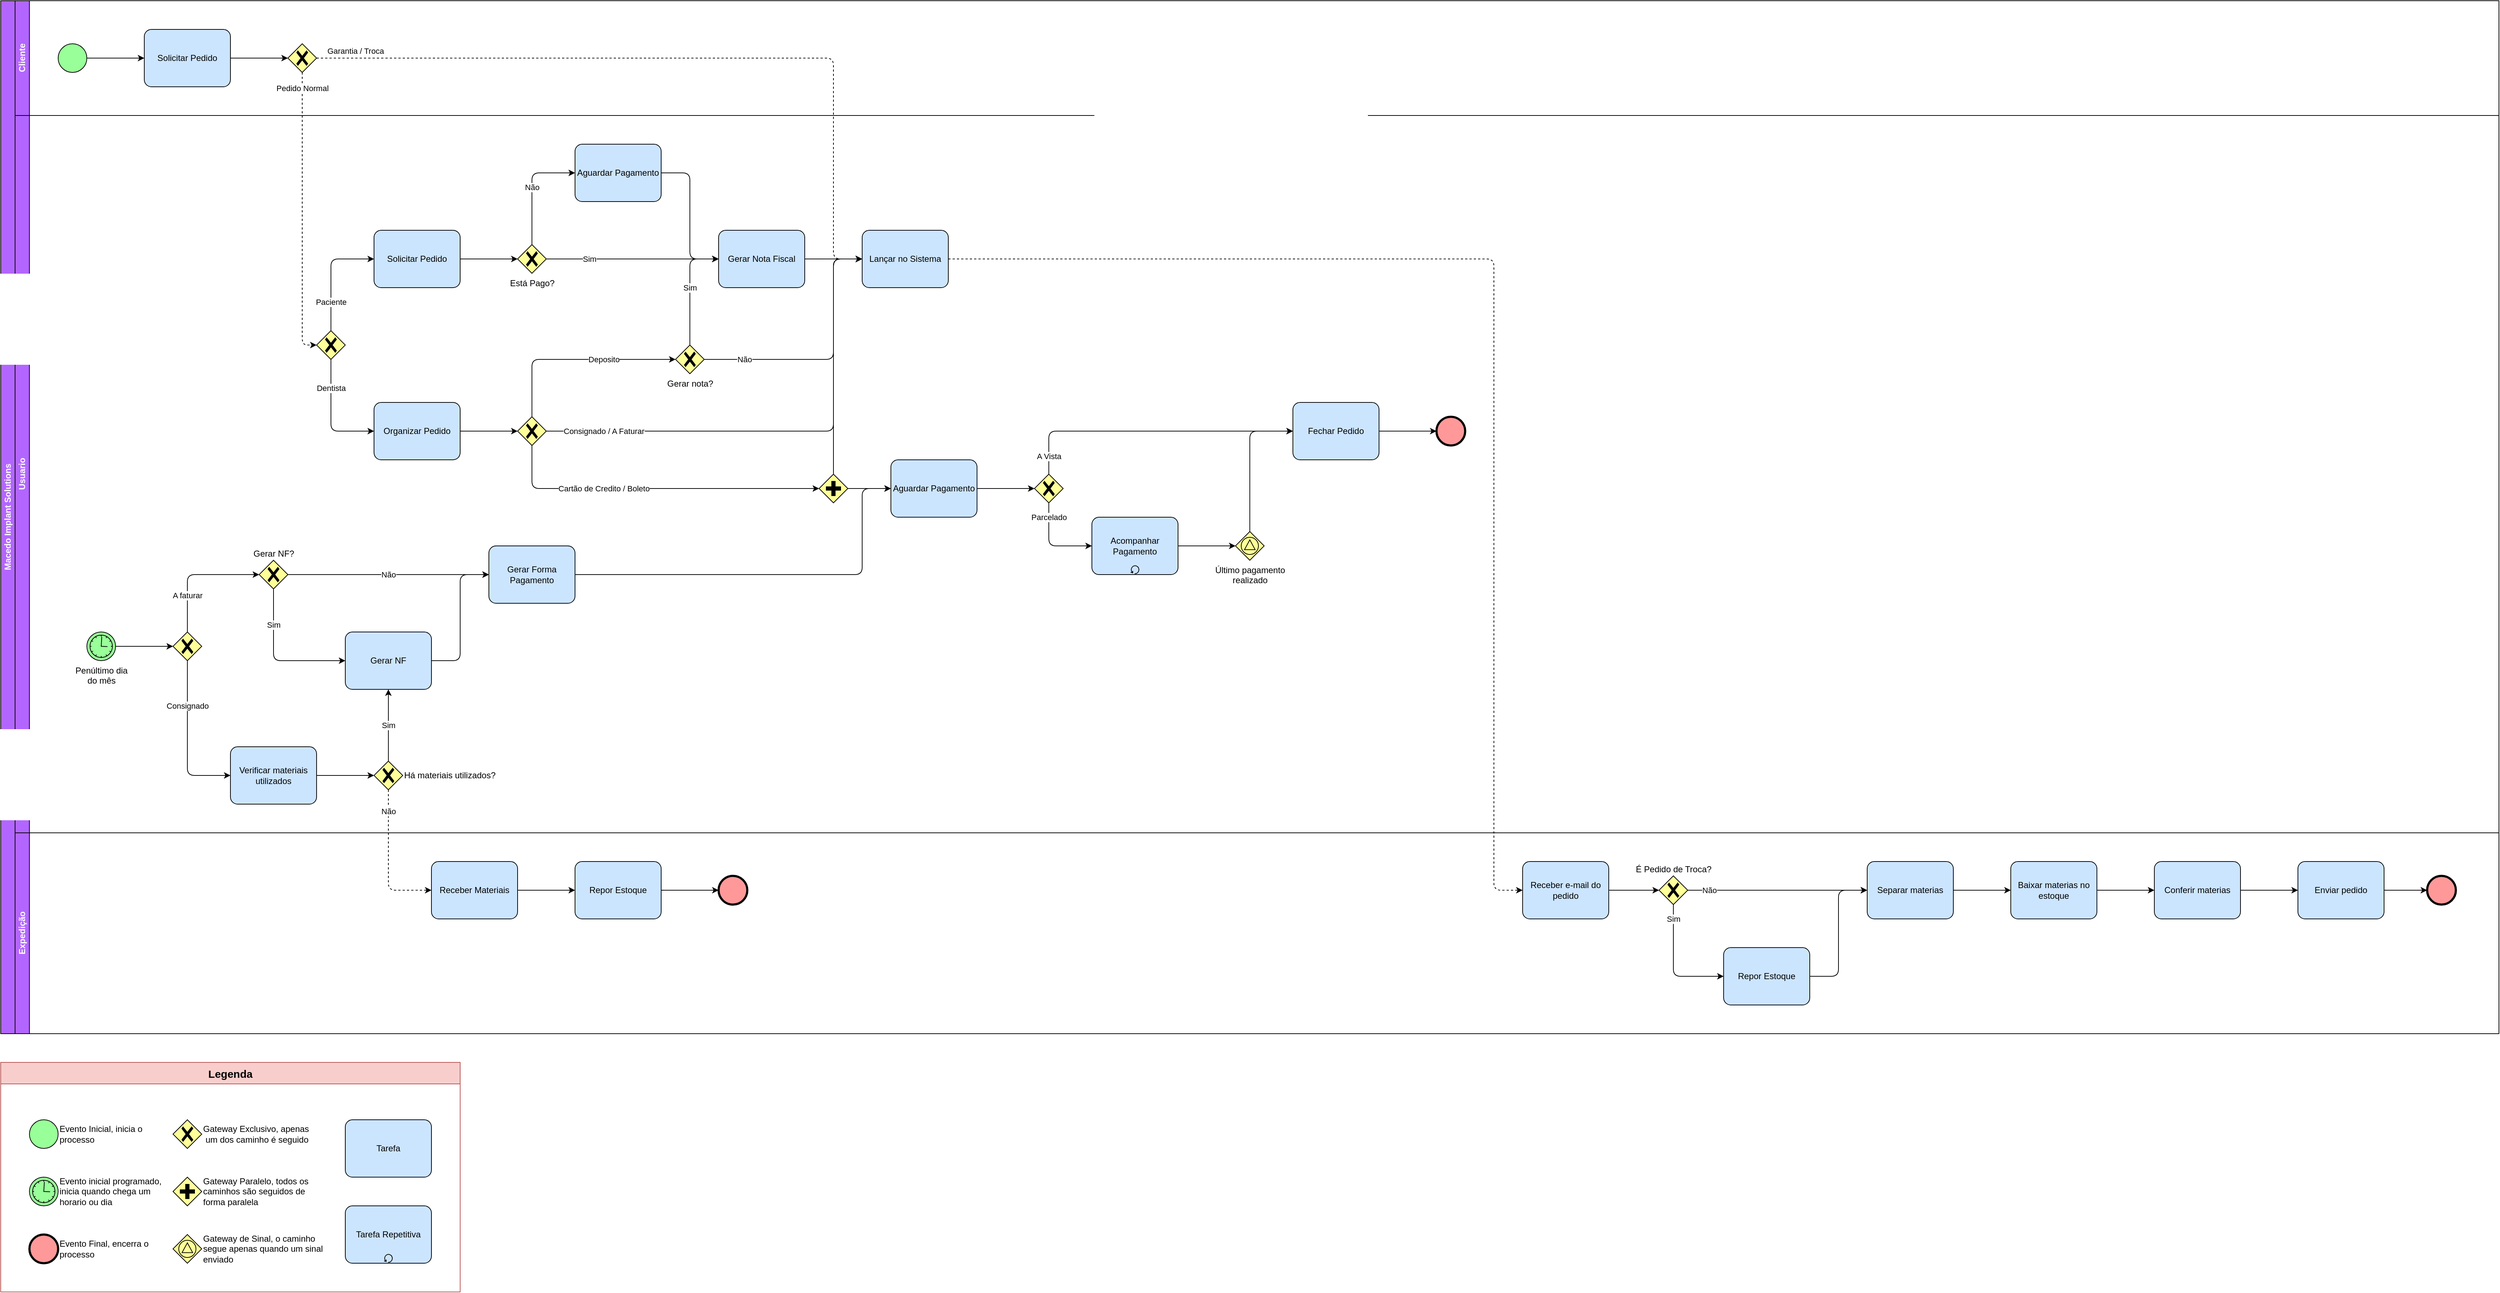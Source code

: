 <mxfile version="17.5.1" type="device" pages="3"><diagram id="hknUNXstC5ZcN4mU0p0s" name="Fluxograma"><mxGraphModel dx="1502" dy="717" grid="1" gridSize="10" guides="1" tooltips="1" connect="1" arrows="1" fold="1" page="0" pageScale="1" pageWidth="1169" pageHeight="827" math="0" shadow="0"><root><mxCell id="tVicWsAoZ1NffNFR3N1z-0"/><mxCell id="tVicWsAoZ1NffNFR3N1z-1" parent="tVicWsAoZ1NffNFR3N1z-0"/><mxCell id="UuSCTqOX0rUylifR-VjP-0" value="Macedo Implant Solutions" style="swimlane;html=1;childLayout=stackLayout;resizeParent=1;resizeParentMax=0;horizontal=0;startSize=20;horizontalStack=0;strokeColor=#000000;fillColor=#B266FF;fontColor=#FFFFFF;" parent="tVicWsAoZ1NffNFR3N1z-1" vertex="1"><mxGeometry x="320" y="80" width="3480" height="1440" as="geometry"/></mxCell><mxCell id="UuSCTqOX0rUylifR-VjP-1" value="Cliente" style="swimlane;html=1;startSize=20;horizontal=0;strokeColor=#000000;fillColor=#B266FF;fontColor=#FFFFFF;" parent="UuSCTqOX0rUylifR-VjP-0" vertex="1"><mxGeometry x="20" width="3460" height="160" as="geometry"/></mxCell><mxCell id="UuSCTqOX0rUylifR-VjP-5" style="edgeStyle=orthogonalEdgeStyle;rounded=1;orthogonalLoop=1;jettySize=auto;html=1;" parent="UuSCTqOX0rUylifR-VjP-1" source="ZKtaxEnjWes-z_tvSSYC-2" target="UuSCTqOX0rUylifR-VjP-4" edge="1"><mxGeometry relative="1" as="geometry"/></mxCell><mxCell id="ZKtaxEnjWes-z_tvSSYC-2" value="" style="points=[[0.145,0.145,0],[0.5,0,0],[0.855,0.145,0],[1,0.5,0],[0.855,0.855,0],[0.5,1,0],[0.145,0.855,0],[0,0.5,0]];shape=mxgraph.bpmn.event;html=1;verticalLabelPosition=bottom;labelBackgroundColor=#ffffff;verticalAlign=top;align=center;perimeter=ellipsePerimeter;outlineConnect=0;aspect=fixed;outline=standard;symbol=general;strokeColor=#000000;fillColor=#99FF99;" parent="UuSCTqOX0rUylifR-VjP-1" vertex="1"><mxGeometry x="60" y="60" width="40" height="40" as="geometry"/></mxCell><mxCell id="YUrkwddrIHRBkj42wj-4-2" value="" style="edgeStyle=orthogonalEdgeStyle;rounded=1;orthogonalLoop=1;jettySize=auto;html=1;" parent="UuSCTqOX0rUylifR-VjP-1" source="UuSCTqOX0rUylifR-VjP-4" target="q8fWC3DonEfXpsEYXzqG-0" edge="1"><mxGeometry relative="1" as="geometry"/></mxCell><mxCell id="UuSCTqOX0rUylifR-VjP-4" value="Solicitar Pedido" style="points=[[0.25,0,0],[0.5,0,0],[0.75,0,0],[1,0.25,0],[1,0.5,0],[1,0.75,0],[0.75,1,0],[0.5,1,0],[0.25,1,0],[0,0.75,0],[0,0.5,0],[0,0.25,0]];shape=mxgraph.bpmn.task;whiteSpace=wrap;rectStyle=rounded;size=10;taskMarker=abstract;strokeColor=#000000;fillColor=#CCE5FF;" parent="UuSCTqOX0rUylifR-VjP-1" vertex="1"><mxGeometry x="180" y="40" width="120" height="80" as="geometry"/></mxCell><mxCell id="q8fWC3DonEfXpsEYXzqG-0" value="" style="points=[[0.25,0.25,0],[0.5,0,0],[0.75,0.25,0],[1,0.5,0],[0.75,0.75,0],[0.5,1,0],[0.25,0.75,0],[0,0.5,0]];shape=mxgraph.bpmn.gateway2;html=1;verticalLabelPosition=bottom;labelBackgroundColor=#ffffff;verticalAlign=top;align=center;perimeter=rhombusPerimeter;outlineConnect=0;outline=none;symbol=none;gwType=exclusive;strokeColor=#000000;fillColor=#FFFF99;" parent="UuSCTqOX0rUylifR-VjP-1" vertex="1"><mxGeometry x="380" y="60" width="40" height="40" as="geometry"/></mxCell><mxCell id="pcLAGHKpdHjv7VctwjZd-1" value="" style="edgeStyle=orthogonalEdgeStyle;rounded=1;orthogonalLoop=1;jettySize=auto;html=1;fontColor=#000000;dashed=1;" parent="UuSCTqOX0rUylifR-VjP-0" source="AUOZxtAG8oJqINCxa7Pi-0" target="pcLAGHKpdHjv7VctwjZd-0" edge="1"><mxGeometry relative="1" as="geometry"><Array as="points"><mxPoint x="2080" y="360"/><mxPoint x="2080" y="1240"/></Array></mxGeometry></mxCell><mxCell id="UuSCTqOX0rUylifR-VjP-2" value="Usuario" style="swimlane;html=1;startSize=20;horizontal=0;strokeColor=#000000;fillColor=#B266FF;fontColor=#FFFFFF;" parent="UuSCTqOX0rUylifR-VjP-0" vertex="1"><mxGeometry x="20" y="160" width="3460" height="1000" as="geometry"/></mxCell><mxCell id="hy8oU109Y_3Mr5y4MABQ-3" value="Paciente" style="edgeStyle=orthogonalEdgeStyle;rounded=1;orthogonalLoop=1;jettySize=auto;html=1;" parent="UuSCTqOX0rUylifR-VjP-2" source="hy8oU109Y_3Mr5y4MABQ-0" target="hy8oU109Y_3Mr5y4MABQ-2" edge="1"><mxGeometry x="-0.5" relative="1" as="geometry"><Array as="points"><mxPoint x="440" y="200"/></Array><mxPoint as="offset"/></mxGeometry></mxCell><mxCell id="hy8oU109Y_3Mr5y4MABQ-5" value="Dentista" style="edgeStyle=orthogonalEdgeStyle;rounded=1;orthogonalLoop=1;jettySize=auto;html=1;" parent="UuSCTqOX0rUylifR-VjP-2" source="hy8oU109Y_3Mr5y4MABQ-0" target="hy8oU109Y_3Mr5y4MABQ-4" edge="1"><mxGeometry x="-0.5" relative="1" as="geometry"><Array as="points"><mxPoint x="440" y="440"/></Array><mxPoint as="offset"/></mxGeometry></mxCell><mxCell id="hy8oU109Y_3Mr5y4MABQ-0" value="" style="points=[[0.25,0.25,0],[0.5,0,0],[0.75,0.25,0],[1,0.5,0],[0.75,0.75,0],[0.5,1,0],[0.25,0.75,0],[0,0.5,0]];shape=mxgraph.bpmn.gateway2;html=1;verticalLabelPosition=bottom;labelBackgroundColor=#ffffff;verticalAlign=top;align=center;perimeter=rhombusPerimeter;outlineConnect=0;outline=none;symbol=none;gwType=exclusive;strokeColor=#000000;fillColor=#FFFF99;" parent="UuSCTqOX0rUylifR-VjP-2" vertex="1"><mxGeometry x="420" y="300" width="40" height="40" as="geometry"/></mxCell><mxCell id="Bcs-HwN8TQ4w3eDmWWoV-0" style="edgeStyle=orthogonalEdgeStyle;rounded=1;orthogonalLoop=1;jettySize=auto;html=1;fontColor=#FFFFFF;" parent="UuSCTqOX0rUylifR-VjP-2" source="hy8oU109Y_3Mr5y4MABQ-2" target="ZKtaxEnjWes-z_tvSSYC-0" edge="1"><mxGeometry relative="1" as="geometry"/></mxCell><mxCell id="hy8oU109Y_3Mr5y4MABQ-2" value="Solicitar Pedido" style="points=[[0.25,0,0],[0.5,0,0],[0.75,0,0],[1,0.25,0],[1,0.5,0],[1,0.75,0],[0.75,1,0],[0.5,1,0],[0.25,1,0],[0,0.75,0],[0,0.5,0],[0,0.25,0]];shape=mxgraph.bpmn.task;whiteSpace=wrap;rectStyle=rounded;size=10;taskMarker=abstract;strokeColor=#000000;fillColor=#CCE5FF;" parent="UuSCTqOX0rUylifR-VjP-2" vertex="1"><mxGeometry x="500" y="160" width="120" height="80" as="geometry"/></mxCell><mxCell id="ZSjIImymXy6vaY9kBJ8Q-1" style="edgeStyle=orthogonalEdgeStyle;rounded=1;orthogonalLoop=1;jettySize=auto;html=1;fontColor=#000000;" parent="UuSCTqOX0rUylifR-VjP-2" source="hy8oU109Y_3Mr5y4MABQ-4" target="_qDLk4F53ODX1w0UrjfF-0" edge="1"><mxGeometry relative="1" as="geometry"><mxPoint x="700" y="440" as="targetPoint"/></mxGeometry></mxCell><mxCell id="hy8oU109Y_3Mr5y4MABQ-4" value="Organizar Pedido" style="points=[[0.25,0,0],[0.5,0,0],[0.75,0,0],[1,0.25,0],[1,0.5,0],[1,0.75,0],[0.75,1,0],[0.5,1,0],[0.25,1,0],[0,0.75,0],[0,0.5,0],[0,0.25,0]];shape=mxgraph.bpmn.task;whiteSpace=wrap;rectStyle=rounded;size=10;taskMarker=abstract;strokeColor=#000000;fillColor=#CCE5FF;" parent="UuSCTqOX0rUylifR-VjP-2" vertex="1"><mxGeometry x="500" y="400" width="120" height="80" as="geometry"/></mxCell><mxCell id="dSK_rpR_9vJy3k7FYi5B-1" value="Não" style="edgeStyle=orthogonalEdgeStyle;rounded=1;orthogonalLoop=1;jettySize=auto;html=1;fontColor=#000000;" parent="UuSCTqOX0rUylifR-VjP-2" source="ZKtaxEnjWes-z_tvSSYC-0" target="dSK_rpR_9vJy3k7FYi5B-0" edge="1"><mxGeometry relative="1" as="geometry"><Array as="points"><mxPoint x="720" y="80"/></Array></mxGeometry></mxCell><mxCell id="dSK_rpR_9vJy3k7FYi5B-4" value="Sim" style="edgeStyle=orthogonalEdgeStyle;rounded=1;orthogonalLoop=1;jettySize=auto;html=1;fontColor=#000000;" parent="UuSCTqOX0rUylifR-VjP-2" source="ZKtaxEnjWes-z_tvSSYC-0" target="dSK_rpR_9vJy3k7FYi5B-2" edge="1"><mxGeometry x="-0.5" relative="1" as="geometry"><mxPoint as="offset"/></mxGeometry></mxCell><mxCell id="ZKtaxEnjWes-z_tvSSYC-0" value="Está Pago?" style="points=[[0.25,0.25,0],[0.5,0,0],[0.75,0.25,0],[1,0.5,0],[0.75,0.75,0],[0.5,1,0],[0.25,0.75,0],[0,0.5,0]];shape=mxgraph.bpmn.gateway2;html=1;verticalLabelPosition=bottom;labelBackgroundColor=#ffffff;verticalAlign=top;align=center;perimeter=rhombusPerimeter;outlineConnect=0;outline=none;symbol=none;gwType=exclusive;strokeColor=#000000;fillColor=#FFFF99;" parent="UuSCTqOX0rUylifR-VjP-2" vertex="1"><mxGeometry x="700" y="180" width="40" height="40" as="geometry"/></mxCell><mxCell id="dSK_rpR_9vJy3k7FYi5B-3" style="edgeStyle=orthogonalEdgeStyle;rounded=1;orthogonalLoop=1;jettySize=auto;html=1;fontColor=#FFFFFF;" parent="UuSCTqOX0rUylifR-VjP-2" source="dSK_rpR_9vJy3k7FYi5B-0" target="dSK_rpR_9vJy3k7FYi5B-2" edge="1"><mxGeometry relative="1" as="geometry"><Array as="points"><mxPoint x="940" y="80"/><mxPoint x="940" y="200"/></Array></mxGeometry></mxCell><mxCell id="dSK_rpR_9vJy3k7FYi5B-0" value="Aguardar Pagamento" style="points=[[0.25,0,0],[0.5,0,0],[0.75,0,0],[1,0.25,0],[1,0.5,0],[1,0.75,0],[0.75,1,0],[0.5,1,0],[0.25,1,0],[0,0.75,0],[0,0.5,0],[0,0.25,0]];shape=mxgraph.bpmn.task;whiteSpace=wrap;rectStyle=rounded;size=10;taskMarker=abstract;strokeColor=#000000;fillColor=#CCE5FF;" parent="UuSCTqOX0rUylifR-VjP-2" vertex="1"><mxGeometry x="780" y="40" width="120" height="80" as="geometry"/></mxCell><mxCell id="AUOZxtAG8oJqINCxa7Pi-1" style="edgeStyle=orthogonalEdgeStyle;rounded=1;orthogonalLoop=1;jettySize=auto;html=1;fontColor=#000000;" parent="UuSCTqOX0rUylifR-VjP-2" source="dSK_rpR_9vJy3k7FYi5B-2" target="AUOZxtAG8oJqINCxa7Pi-0" edge="1"><mxGeometry relative="1" as="geometry"/></mxCell><mxCell id="dSK_rpR_9vJy3k7FYi5B-2" value="Gerar Nota Fiscal" style="points=[[0.25,0,0],[0.5,0,0],[0.75,0,0],[1,0.25,0],[1,0.5,0],[1,0.75,0],[0.75,1,0],[0.5,1,0],[0.25,1,0],[0,0.75,0],[0,0.5,0],[0,0.25,0]];shape=mxgraph.bpmn.task;whiteSpace=wrap;rectStyle=rounded;size=10;taskMarker=abstract;strokeColor=#000000;fillColor=#CCE5FF;" parent="UuSCTqOX0rUylifR-VjP-2" vertex="1"><mxGeometry x="980" y="160" width="120" height="80" as="geometry"/></mxCell><mxCell id="1wOgFuo2Gqk3b7uXFqn0-1" value="Sim" style="edgeStyle=orthogonalEdgeStyle;rounded=1;orthogonalLoop=1;jettySize=auto;html=1;fontColor=#000000;" parent="UuSCTqOX0rUylifR-VjP-2" source="1wOgFuo2Gqk3b7uXFqn0-0" target="dSK_rpR_9vJy3k7FYi5B-2" edge="1"><mxGeometry relative="1" as="geometry"><Array as="points"><mxPoint x="940" y="200"/></Array></mxGeometry></mxCell><mxCell id="AUOZxtAG8oJqINCxa7Pi-2" value="Não" style="edgeStyle=orthogonalEdgeStyle;rounded=1;orthogonalLoop=1;jettySize=auto;html=1;fontColor=#000000;" parent="UuSCTqOX0rUylifR-VjP-2" source="1wOgFuo2Gqk3b7uXFqn0-0" target="AUOZxtAG8oJqINCxa7Pi-0" edge="1"><mxGeometry x="-0.692" relative="1" as="geometry"><Array as="points"><mxPoint x="1140" y="340"/><mxPoint x="1140" y="200"/></Array><mxPoint as="offset"/></mxGeometry></mxCell><mxCell id="1wOgFuo2Gqk3b7uXFqn0-0" value="Gerar nota?" style="points=[[0.25,0.25,0],[0.5,0,0],[0.75,0.25,0],[1,0.5,0],[0.75,0.75,0],[0.5,1,0],[0.25,0.75,0],[0,0.5,0]];shape=mxgraph.bpmn.gateway2;html=1;verticalLabelPosition=bottom;labelBackgroundColor=#ffffff;verticalAlign=top;align=center;perimeter=rhombusPerimeter;outlineConnect=0;outline=none;symbol=none;gwType=exclusive;strokeColor=#000000;fillColor=#FFFF99;" parent="UuSCTqOX0rUylifR-VjP-2" vertex="1"><mxGeometry x="920" y="320" width="40" height="40" as="geometry"/></mxCell><mxCell id="EYfOQBw6PMCI02QBjFdn-0" value="Deposito" style="edgeStyle=orthogonalEdgeStyle;rounded=1;orthogonalLoop=1;jettySize=auto;html=1;fontColor=#000000;" parent="UuSCTqOX0rUylifR-VjP-2" source="_qDLk4F53ODX1w0UrjfF-0" target="1wOgFuo2Gqk3b7uXFqn0-0" edge="1"><mxGeometry x="0.285" relative="1" as="geometry"><mxPoint x="720" y="420" as="sourcePoint"/><Array as="points"><mxPoint x="720" y="340"/></Array><mxPoint as="offset"/></mxGeometry></mxCell><mxCell id="URq0Fs9Jj_1-uPIGN6MG-0" value="Consignado / A Faturar" style="edgeStyle=orthogonalEdgeStyle;rounded=1;orthogonalLoop=1;jettySize=auto;html=1;fontColor=#000000;" parent="UuSCTqOX0rUylifR-VjP-2" source="_qDLk4F53ODX1w0UrjfF-0" target="AUOZxtAG8oJqINCxa7Pi-0" edge="1"><mxGeometry x="-0.765" relative="1" as="geometry"><mxPoint x="740" y="440" as="sourcePoint"/><Array as="points"><mxPoint x="1140" y="440"/><mxPoint x="1140" y="200"/></Array><mxPoint as="offset"/></mxGeometry></mxCell><mxCell id="T-8-qOZPtLE3if8QEMKZ-1" value="Cartão de Credito / Boleto" style="edgeStyle=orthogonalEdgeStyle;rounded=1;orthogonalLoop=1;jettySize=auto;html=1;fontColor=#000000;" parent="UuSCTqOX0rUylifR-VjP-2" source="_qDLk4F53ODX1w0UrjfF-0" target="T-8-qOZPtLE3if8QEMKZ-0" edge="1"><mxGeometry x="-0.304" relative="1" as="geometry"><mxPoint x="1040" y="450" as="sourcePoint"/><Array as="points"><mxPoint x="720" y="520"/></Array><mxPoint as="offset"/></mxGeometry></mxCell><mxCell id="AUOZxtAG8oJqINCxa7Pi-0" value="Lançar no Sistema" style="points=[[0.25,0,0],[0.5,0,0],[0.75,0,0],[1,0.25,0],[1,0.5,0],[1,0.75,0],[0.75,1,0],[0.5,1,0],[0.25,1,0],[0,0.75,0],[0,0.5,0],[0,0.25,0]];shape=mxgraph.bpmn.task;whiteSpace=wrap;rectStyle=rounded;size=10;taskMarker=abstract;strokeColor=#000000;fillColor=#CCE5FF;" parent="UuSCTqOX0rUylifR-VjP-2" vertex="1"><mxGeometry x="1180" y="160" width="120" height="80" as="geometry"/></mxCell><mxCell id="R9xTQJC-7SVKBaxVgKyD-0" style="edgeStyle=orthogonalEdgeStyle;rounded=1;orthogonalLoop=1;jettySize=auto;html=1;fontColor=#000000;" parent="UuSCTqOX0rUylifR-VjP-2" source="T-8-qOZPtLE3if8QEMKZ-0" target="AUOZxtAG8oJqINCxa7Pi-0" edge="1"><mxGeometry relative="1" as="geometry"><Array as="points"><mxPoint x="1140" y="200"/></Array></mxGeometry></mxCell><mxCell id="GN6vhFwDCibCYG75z42--1" style="edgeStyle=orthogonalEdgeStyle;rounded=1;orthogonalLoop=1;jettySize=auto;html=1;fontColor=#000000;" parent="UuSCTqOX0rUylifR-VjP-2" source="T-8-qOZPtLE3if8QEMKZ-0" target="GN6vhFwDCibCYG75z42--0" edge="1"><mxGeometry relative="1" as="geometry"/></mxCell><mxCell id="T-8-qOZPtLE3if8QEMKZ-0" value="" style="points=[[0.25,0.25,0],[0.5,0,0],[0.75,0.25,0],[1,0.5,0],[0.75,0.75,0],[0.5,1,0],[0.25,0.75,0],[0,0.5,0]];shape=mxgraph.bpmn.gateway2;html=1;verticalLabelPosition=bottom;labelBackgroundColor=#ffffff;verticalAlign=top;align=center;perimeter=rhombusPerimeter;outlineConnect=0;outline=none;symbol=none;gwType=parallel;strokeColor=#000000;fillColor=#FFFF99;" parent="UuSCTqOX0rUylifR-VjP-2" vertex="1"><mxGeometry x="1120" y="500" width="40" height="40" as="geometry"/></mxCell><mxCell id="X5cyngk9PrbVGhiOdBzO-1" style="edgeStyle=orthogonalEdgeStyle;rounded=1;orthogonalLoop=1;jettySize=auto;html=1;fontColor=#000000;" parent="UuSCTqOX0rUylifR-VjP-2" source="GN6vhFwDCibCYG75z42--0" target="X5cyngk9PrbVGhiOdBzO-0" edge="1"><mxGeometry relative="1" as="geometry"/></mxCell><mxCell id="GN6vhFwDCibCYG75z42--0" value="Aguardar Pagamento" style="points=[[0.25,0,0],[0.5,0,0],[0.75,0,0],[1,0.25,0],[1,0.5,0],[1,0.75,0],[0.75,1,0],[0.5,1,0],[0.25,1,0],[0,0.75,0],[0,0.5,0],[0,0.25,0]];shape=mxgraph.bpmn.task;whiteSpace=wrap;rectStyle=rounded;size=10;taskMarker=abstract;strokeColor=#000000;fillColor=#CCE5FF;" parent="UuSCTqOX0rUylifR-VjP-2" vertex="1"><mxGeometry x="1220" y="480" width="120" height="80" as="geometry"/></mxCell><mxCell id="SPPjnx5Sh3R2JOYwnFF--1" value="A Vista" style="edgeStyle=orthogonalEdgeStyle;rounded=1;orthogonalLoop=1;jettySize=auto;html=1;fontColor=#000000;" parent="UuSCTqOX0rUylifR-VjP-2" source="X5cyngk9PrbVGhiOdBzO-0" target="SPPjnx5Sh3R2JOYwnFF--0" edge="1"><mxGeometry x="-0.875" relative="1" as="geometry"><Array as="points"><mxPoint x="1440" y="440"/></Array><mxPoint as="offset"/></mxGeometry></mxCell><mxCell id="tysFrbWHUMLx6eqAP9Og-1" value="Parcelado" style="edgeStyle=orthogonalEdgeStyle;rounded=1;orthogonalLoop=1;jettySize=auto;html=1;fontColor=#000000;" parent="UuSCTqOX0rUylifR-VjP-2" source="X5cyngk9PrbVGhiOdBzO-0" target="YUrkwddrIHRBkj42wj-4-14" edge="1"><mxGeometry x="-0.667" relative="1" as="geometry"><Array as="points"><mxPoint x="1440" y="600"/></Array><mxPoint as="offset"/><mxPoint x="1500" y="600" as="targetPoint"/></mxGeometry></mxCell><mxCell id="X5cyngk9PrbVGhiOdBzO-0" value="" style="points=[[0.25,0.25,0],[0.5,0,0],[0.75,0.25,0],[1,0.5,0],[0.75,0.75,0],[0.5,1,0],[0.25,0.75,0],[0,0.5,0]];shape=mxgraph.bpmn.gateway2;html=1;verticalLabelPosition=middle;labelBackgroundColor=#ffffff;verticalAlign=middle;align=left;perimeter=rhombusPerimeter;outlineConnect=0;outline=none;symbol=none;gwType=exclusive;strokeColor=#000000;fillColor=#FFFF99;labelPosition=right;" parent="UuSCTqOX0rUylifR-VjP-2" vertex="1"><mxGeometry x="1420" y="500" width="40" height="40" as="geometry"/></mxCell><mxCell id="YaVRZBYno9Lrm0-k0yw--1" style="edgeStyle=orthogonalEdgeStyle;rounded=1;orthogonalLoop=1;jettySize=auto;html=1;fontColor=#000000;" parent="UuSCTqOX0rUylifR-VjP-2" source="SPPjnx5Sh3R2JOYwnFF--0" target="YaVRZBYno9Lrm0-k0yw--0" edge="1"><mxGeometry relative="1" as="geometry"/></mxCell><mxCell id="SPPjnx5Sh3R2JOYwnFF--0" value="Fechar Pedido" style="points=[[0.25,0,0],[0.5,0,0],[0.75,0,0],[1,0.25,0],[1,0.5,0],[1,0.75,0],[0.75,1,0],[0.5,1,0],[0.25,1,0],[0,0.75,0],[0,0.5,0],[0,0.25,0]];shape=mxgraph.bpmn.task;whiteSpace=wrap;rectStyle=rounded;size=10;taskMarker=abstract;strokeColor=#000000;fillColor=#CCE5FF;" parent="UuSCTqOX0rUylifR-VjP-2" vertex="1"><mxGeometry x="1780" y="400" width="120" height="80" as="geometry"/></mxCell><mxCell id="tysFrbWHUMLx6eqAP9Og-2" style="edgeStyle=orthogonalEdgeStyle;rounded=1;orthogonalLoop=1;jettySize=auto;html=1;fontColor=#000000;" parent="UuSCTqOX0rUylifR-VjP-2" source="YUrkwddrIHRBkj42wj-4-14" target="I-LtbsbcAwfz22DQ0D-L-1" edge="1"><mxGeometry relative="1" as="geometry"><mxPoint x="1700" y="600" as="targetPoint"/><Array as="points"/><mxPoint x="1620" y="600" as="sourcePoint"/></mxGeometry></mxCell><mxCell id="I-LtbsbcAwfz22DQ0D-L-2" style="edgeStyle=orthogonalEdgeStyle;rounded=1;orthogonalLoop=1;jettySize=auto;html=1;fontColor=#99FF99;" parent="UuSCTqOX0rUylifR-VjP-2" source="I-LtbsbcAwfz22DQ0D-L-1" target="SPPjnx5Sh3R2JOYwnFF--0" edge="1"><mxGeometry relative="1" as="geometry"><Array as="points"><mxPoint x="1720" y="440"/></Array></mxGeometry></mxCell><mxCell id="I-LtbsbcAwfz22DQ0D-L-1" value="Último pagamento&lt;br&gt;realizado" style="points=[[0.25,0.25,0],[0.5,0,0],[0.75,0.25,0],[1,0.5,0],[0.75,0.75,0],[0.5,1,0],[0.25,0.75,0],[0,0.5,0]];shape=mxgraph.bpmn.gateway2;html=1;verticalLabelPosition=bottom;labelBackgroundColor=#ffffff;verticalAlign=top;align=center;perimeter=rhombusPerimeter;outlineConnect=0;outline=standard;symbol=signal;fontColor=#000000;strokeColor=#000000;fillColor=#FFFF99;" parent="UuSCTqOX0rUylifR-VjP-2" vertex="1"><mxGeometry x="1700" y="580" width="40" height="40" as="geometry"/></mxCell><mxCell id="YaVRZBYno9Lrm0-k0yw--0" value="" style="points=[[0.145,0.145,0],[0.5,0,0],[0.855,0.145,0],[1,0.5,0],[0.855,0.855,0],[0.5,1,0],[0.145,0.855,0],[0,0.5,0]];shape=mxgraph.bpmn.event;html=1;verticalLabelPosition=bottom;labelBackgroundColor=#ffffff;verticalAlign=top;align=center;perimeter=ellipsePerimeter;outlineConnect=0;aspect=fixed;outline=end;symbol=terminate2;fontColor=#FFFFFF;strokeColor=#000000;fillColor=#FF9999;" parent="UuSCTqOX0rUylifR-VjP-2" vertex="1"><mxGeometry x="1980" y="420" width="40" height="40" as="geometry"/></mxCell><mxCell id="_qDLk4F53ODX1w0UrjfF-0" value="" style="points=[[0.25,0.25,0],[0.5,0,0],[0.75,0.25,0],[1,0.5,0],[0.75,0.75,0],[0.5,1,0],[0.25,0.75,0],[0,0.5,0]];shape=mxgraph.bpmn.gateway2;html=1;verticalLabelPosition=bottom;labelBackgroundColor=#ffffff;verticalAlign=top;align=center;perimeter=rhombusPerimeter;outlineConnect=0;outline=none;symbol=none;gwType=exclusive;strokeColor=#000000;fillColor=#FFFF99;" parent="UuSCTqOX0rUylifR-VjP-2" vertex="1"><mxGeometry x="700" y="420" width="40" height="40" as="geometry"/></mxCell><mxCell id="TxVA3Nj7oN45IYnUmEHM-1" style="edgeStyle=orthogonalEdgeStyle;rounded=0;orthogonalLoop=1;jettySize=auto;html=1;" parent="UuSCTqOX0rUylifR-VjP-2" source="cHfhXIUbjHuvoD20RKuN-0" target="TxVA3Nj7oN45IYnUmEHM-0" edge="1"><mxGeometry relative="1" as="geometry"/></mxCell><mxCell id="cHfhXIUbjHuvoD20RKuN-0" value="Penúltimo dia&lt;br&gt;do mês" style="points=[[0.145,0.145,0],[0.5,0,0],[0.855,0.145,0],[1,0.5,0],[0.855,0.855,0],[0.5,1,0],[0.145,0.855,0],[0,0.5,0]];shape=mxgraph.bpmn.event;html=1;verticalLabelPosition=bottom;labelBackgroundColor=#ffffff;verticalAlign=top;align=center;perimeter=ellipsePerimeter;outlineConnect=0;aspect=fixed;outline=standard;symbol=timer;strokeColor=#000000;fillColor=#99FF99;" parent="UuSCTqOX0rUylifR-VjP-2" vertex="1"><mxGeometry x="100" y="720" width="40" height="40" as="geometry"/></mxCell><mxCell id="s4kg4XUjAGqZUdvSnTYL-1" value="A faturar" style="edgeStyle=orthogonalEdgeStyle;rounded=1;orthogonalLoop=1;jettySize=auto;html=1;" parent="UuSCTqOX0rUylifR-VjP-2" source="TxVA3Nj7oN45IYnUmEHM-0" target="s4kg4XUjAGqZUdvSnTYL-0" edge="1"><mxGeometry x="-0.429" relative="1" as="geometry"><Array as="points"><mxPoint x="240" y="640"/></Array><mxPoint as="offset"/></mxGeometry></mxCell><mxCell id="_fJSJoV5es1O-ORFlTrj-2" value="Consignado" style="edgeStyle=orthogonalEdgeStyle;rounded=1;orthogonalLoop=1;jettySize=auto;html=1;" parent="UuSCTqOX0rUylifR-VjP-2" source="TxVA3Nj7oN45IYnUmEHM-0" target="_fJSJoV5es1O-ORFlTrj-0" edge="1"><mxGeometry x="-0.429" relative="1" as="geometry"><Array as="points"><mxPoint x="240" y="920"/></Array><mxPoint as="offset"/></mxGeometry></mxCell><mxCell id="TxVA3Nj7oN45IYnUmEHM-0" value="" style="points=[[0.25,0.25,0],[0.5,0,0],[0.75,0.25,0],[1,0.5,0],[0.75,0.75,0],[0.5,1,0],[0.25,0.75,0],[0,0.5,0]];shape=mxgraph.bpmn.gateway2;html=1;verticalLabelPosition=bottom;labelBackgroundColor=#ffffff;verticalAlign=top;align=center;perimeter=rhombusPerimeter;outlineConnect=0;outline=none;symbol=none;gwType=exclusive;strokeColor=#000000;fillColor=#FFFF99;" parent="UuSCTqOX0rUylifR-VjP-2" vertex="1"><mxGeometry x="220" y="720" width="40" height="40" as="geometry"/></mxCell><mxCell id="-wjI6Ootvo5Irfr_uTuu-0" value="Não" style="edgeStyle=orthogonalEdgeStyle;rounded=1;orthogonalLoop=1;jettySize=auto;html=1;" parent="UuSCTqOX0rUylifR-VjP-2" source="s4kg4XUjAGqZUdvSnTYL-0" target="eUH3AShP6yIlhEOohvgq-0" edge="1"><mxGeometry relative="1" as="geometry"/></mxCell><mxCell id="-wjI6Ootvo5Irfr_uTuu-1" value="Sim" style="edgeStyle=orthogonalEdgeStyle;rounded=1;orthogonalLoop=1;jettySize=auto;html=1;" parent="UuSCTqOX0rUylifR-VjP-2" source="s4kg4XUjAGqZUdvSnTYL-0" target="U2_SPyKQF9FW77yHN06b-0" edge="1"><mxGeometry x="-0.5" relative="1" as="geometry"><Array as="points"><mxPoint x="360" y="760"/></Array><mxPoint as="offset"/></mxGeometry></mxCell><mxCell id="s4kg4XUjAGqZUdvSnTYL-0" value="Gerar NF?" style="points=[[0.25,0.25,0],[0.5,0,0],[0.75,0.25,0],[1,0.5,0],[0.75,0.75,0],[0.5,1,0],[0.25,0.75,0],[0,0.5,0]];shape=mxgraph.bpmn.gateway2;html=1;verticalLabelPosition=top;labelBackgroundColor=#ffffff;verticalAlign=bottom;align=center;perimeter=rhombusPerimeter;outlineConnect=0;outline=none;symbol=none;gwType=exclusive;strokeColor=#000000;fillColor=#FFFF99;labelPosition=center;" parent="UuSCTqOX0rUylifR-VjP-2" vertex="1"><mxGeometry x="340" y="620" width="40" height="40" as="geometry"/></mxCell><mxCell id="EUDDDzkatRmq6MATqmwy-0" style="edgeStyle=orthogonalEdgeStyle;rounded=1;orthogonalLoop=1;jettySize=auto;html=1;" parent="UuSCTqOX0rUylifR-VjP-2" source="_fJSJoV5es1O-ORFlTrj-0" target="Un7YTdUpQpfc-gXtXOus-0" edge="1"><mxGeometry relative="1" as="geometry"/></mxCell><mxCell id="_fJSJoV5es1O-ORFlTrj-0" value="Verificar materiais utilizados" style="points=[[0.25,0,0],[0.5,0,0],[0.75,0,0],[1,0.25,0],[1,0.5,0],[1,0.75,0],[0.75,1,0],[0.5,1,0],[0.25,1,0],[0,0.75,0],[0,0.5,0],[0,0.25,0]];shape=mxgraph.bpmn.task;whiteSpace=wrap;rectStyle=rounded;size=10;taskMarker=abstract;strokeColor=#000000;fillColor=#CCE5FF;" parent="UuSCTqOX0rUylifR-VjP-2" vertex="1"><mxGeometry x="300" y="880" width="120" height="80" as="geometry"/></mxCell><mxCell id="-wjI6Ootvo5Irfr_uTuu-2" style="edgeStyle=orthogonalEdgeStyle;rounded=1;orthogonalLoop=1;jettySize=auto;html=1;" parent="UuSCTqOX0rUylifR-VjP-2" source="U2_SPyKQF9FW77yHN06b-0" target="eUH3AShP6yIlhEOohvgq-0" edge="1"><mxGeometry relative="1" as="geometry"><Array as="points"><mxPoint x="620" y="760"/><mxPoint x="620" y="640"/></Array></mxGeometry></mxCell><mxCell id="U2_SPyKQF9FW77yHN06b-0" value="Gerar NF" style="points=[[0.25,0,0],[0.5,0,0],[0.75,0,0],[1,0.25,0],[1,0.5,0],[1,0.75,0],[0.75,1,0],[0.5,1,0],[0.25,1,0],[0,0.75,0],[0,0.5,0],[0,0.25,0]];shape=mxgraph.bpmn.task;whiteSpace=wrap;rectStyle=rounded;size=10;taskMarker=abstract;strokeColor=#000000;fillColor=#CCE5FF;" parent="UuSCTqOX0rUylifR-VjP-2" vertex="1"><mxGeometry x="460" y="720" width="120" height="80" as="geometry"/></mxCell><mxCell id="een8R9i7t_zPKSSSm-xY-0" style="edgeStyle=orthogonalEdgeStyle;rounded=1;orthogonalLoop=1;jettySize=auto;html=1;" parent="UuSCTqOX0rUylifR-VjP-2" source="eUH3AShP6yIlhEOohvgq-0" target="GN6vhFwDCibCYG75z42--0" edge="1"><mxGeometry relative="1" as="geometry"><Array as="points"><mxPoint x="1180" y="640"/><mxPoint x="1180" y="520"/></Array></mxGeometry></mxCell><mxCell id="eUH3AShP6yIlhEOohvgq-0" value="Gerar Forma Pagamento" style="points=[[0.25,0,0],[0.5,0,0],[0.75,0,0],[1,0.25,0],[1,0.5,0],[1,0.75,0],[0.75,1,0],[0.5,1,0],[0.25,1,0],[0,0.75,0],[0,0.5,0],[0,0.25,0]];shape=mxgraph.bpmn.task;whiteSpace=wrap;rectStyle=rounded;size=10;taskMarker=abstract;strokeColor=#000000;fillColor=#CCE5FF;" parent="UuSCTqOX0rUylifR-VjP-2" vertex="1"><mxGeometry x="660" y="600" width="120" height="80" as="geometry"/></mxCell><mxCell id="EUDDDzkatRmq6MATqmwy-1" value="Sim" style="edgeStyle=orthogonalEdgeStyle;rounded=1;orthogonalLoop=1;jettySize=auto;html=1;" parent="UuSCTqOX0rUylifR-VjP-2" source="Un7YTdUpQpfc-gXtXOus-0" target="U2_SPyKQF9FW77yHN06b-0" edge="1"><mxGeometry relative="1" as="geometry"/></mxCell><mxCell id="Un7YTdUpQpfc-gXtXOus-0" value="Há materiais utilizados?" style="points=[[0.25,0.25,0],[0.5,0,0],[0.75,0.25,0],[1,0.5,0],[0.75,0.75,0],[0.5,1,0],[0.25,0.75,0],[0,0.5,0]];shape=mxgraph.bpmn.gateway2;html=1;verticalLabelPosition=middle;labelBackgroundColor=#ffffff;verticalAlign=middle;align=left;perimeter=rhombusPerimeter;outlineConnect=0;outline=none;symbol=none;gwType=exclusive;strokeColor=#000000;fillColor=#FFFF99;labelPosition=right;" parent="UuSCTqOX0rUylifR-VjP-2" vertex="1"><mxGeometry x="500" y="900" width="40" height="40" as="geometry"/></mxCell><mxCell id="YUrkwddrIHRBkj42wj-4-14" value="Acompanhar Pagamento" style="points=[[0.25,0,0],[0.5,0,0],[0.75,0,0],[1,0.25,0],[1,0.5,0],[1,0.75,0],[0.75,1,0],[0.5,1,0],[0.25,1,0],[0,0.75,0],[0,0.5,0],[0,0.25,0]];shape=mxgraph.bpmn.task;whiteSpace=wrap;rectStyle=rounded;size=10;taskMarker=abstract;isLoopStandard=1;fontSize=12;fontColor=default;fillColor=#CCE5FF;strokeColor=#000000;" parent="UuSCTqOX0rUylifR-VjP-2" vertex="1"><mxGeometry x="1500" y="560" width="120" height="80" as="geometry"/></mxCell><mxCell id="UuSCTqOX0rUylifR-VjP-3" value="Expedição" style="swimlane;html=1;startSize=20;horizontal=0;strokeColor=#000000;fillColor=#B266FF;fontColor=#FFFFFF;" parent="UuSCTqOX0rUylifR-VjP-0" vertex="1"><mxGeometry x="20" y="1160" width="3460" height="280" as="geometry"/></mxCell><mxCell id="IP-MYvVdO8Jg0RTYbrNc-1" style="edgeStyle=orthogonalEdgeStyle;rounded=1;orthogonalLoop=1;jettySize=auto;html=1;fontColor=#000000;" parent="UuSCTqOX0rUylifR-VjP-3" source="pcLAGHKpdHjv7VctwjZd-0" target="IP-MYvVdO8Jg0RTYbrNc-0" edge="1"><mxGeometry relative="1" as="geometry"/></mxCell><mxCell id="pcLAGHKpdHjv7VctwjZd-0" value="Receber e-mail do pedido" style="points=[[0.25,0,0],[0.5,0,0],[0.75,0,0],[1,0.25,0],[1,0.5,0],[1,0.75,0],[0.75,1,0],[0.5,1,0],[0.25,1,0],[0,0.75,0],[0,0.5,0],[0,0.25,0]];shape=mxgraph.bpmn.task;whiteSpace=wrap;rectStyle=rounded;size=10;taskMarker=abstract;strokeColor=#000000;fillColor=#CCE5FF;" parent="UuSCTqOX0rUylifR-VjP-3" vertex="1"><mxGeometry x="2100" y="40" width="120" height="80" as="geometry"/></mxCell><mxCell id="rH6Glii2-LW7PHB1EclI-3" value="" style="edgeStyle=orthogonalEdgeStyle;rounded=1;orthogonalLoop=1;jettySize=auto;html=1;fontColor=#000000;" parent="UuSCTqOX0rUylifR-VjP-3" source="rH6Glii2-LW7PHB1EclI-0" target="rH6Glii2-LW7PHB1EclI-2" edge="1"><mxGeometry relative="1" as="geometry"/></mxCell><mxCell id="rH6Glii2-LW7PHB1EclI-0" value="Separar materias" style="points=[[0.25,0,0],[0.5,0,0],[0.75,0,0],[1,0.25,0],[1,0.5,0],[1,0.75,0],[0.75,1,0],[0.5,1,0],[0.25,1,0],[0,0.75,0],[0,0.5,0],[0,0.25,0]];shape=mxgraph.bpmn.task;whiteSpace=wrap;rectStyle=rounded;size=10;taskMarker=abstract;strokeColor=#000000;fillColor=#CCE5FF;" parent="UuSCTqOX0rUylifR-VjP-3" vertex="1"><mxGeometry x="2580" y="40" width="120" height="80" as="geometry"/></mxCell><mxCell id="O43Q8qRd32jlOTGrp48_-1" value="" style="edgeStyle=orthogonalEdgeStyle;rounded=1;orthogonalLoop=1;jettySize=auto;html=1;fontColor=#000000;" parent="UuSCTqOX0rUylifR-VjP-3" source="rH6Glii2-LW7PHB1EclI-2" target="O43Q8qRd32jlOTGrp48_-0" edge="1"><mxGeometry relative="1" as="geometry"/></mxCell><mxCell id="rH6Glii2-LW7PHB1EclI-2" value="Baixar materias no estoque" style="points=[[0.25,0,0],[0.5,0,0],[0.75,0,0],[1,0.25,0],[1,0.5,0],[1,0.75,0],[0.75,1,0],[0.5,1,0],[0.25,1,0],[0,0.75,0],[0,0.5,0],[0,0.25,0]];shape=mxgraph.bpmn.task;whiteSpace=wrap;rectStyle=rounded;size=10;taskMarker=abstract;strokeColor=#000000;fillColor=#CCE5FF;" parent="UuSCTqOX0rUylifR-VjP-3" vertex="1"><mxGeometry x="2780" y="40" width="120" height="80" as="geometry"/></mxCell><mxCell id="O43Q8qRd32jlOTGrp48_-0" value="Conferir materias" style="points=[[0.25,0,0],[0.5,0,0],[0.75,0,0],[1,0.25,0],[1,0.5,0],[1,0.75,0],[0.75,1,0],[0.5,1,0],[0.25,1,0],[0,0.75,0],[0,0.5,0],[0,0.25,0]];shape=mxgraph.bpmn.task;whiteSpace=wrap;rectStyle=rounded;size=10;taskMarker=abstract;strokeColor=#000000;fillColor=#CCE5FF;" parent="UuSCTqOX0rUylifR-VjP-3" vertex="1"><mxGeometry x="2980" y="40" width="120" height="80" as="geometry"/></mxCell><mxCell id="zQxC-6KnmEF_A976Vu4O-2" value="" style="points=[[0.145,0.145,0],[0.5,0,0],[0.855,0.145,0],[1,0.5,0],[0.855,0.855,0],[0.5,1,0],[0.145,0.855,0],[0,0.5,0]];shape=mxgraph.bpmn.event;html=1;verticalLabelPosition=bottom;labelBackgroundColor=#ffffff;verticalAlign=top;align=center;perimeter=ellipsePerimeter;outlineConnect=0;aspect=fixed;outline=end;symbol=terminate2;fontColor=#FFFFFF;strokeColor=#000000;fillColor=#FF9999;" parent="UuSCTqOX0rUylifR-VjP-3" vertex="1"><mxGeometry x="3360" y="60" width="40" height="40" as="geometry"/></mxCell><mxCell id="HTUJuOdV2nsg6g8QfJfM-0" value="Sim" style="edgeStyle=orthogonalEdgeStyle;rounded=1;orthogonalLoop=1;jettySize=auto;html=1;fontColor=#000000;" parent="UuSCTqOX0rUylifR-VjP-3" source="IP-MYvVdO8Jg0RTYbrNc-0" target="IP-MYvVdO8Jg0RTYbrNc-2" edge="1"><mxGeometry x="-0.765" relative="1" as="geometry"><Array as="points"><mxPoint x="2310" y="200"/></Array><mxPoint as="offset"/></mxGeometry></mxCell><mxCell id="HTUJuOdV2nsg6g8QfJfM-1" value="Não" style="edgeStyle=orthogonalEdgeStyle;rounded=1;orthogonalLoop=1;jettySize=auto;html=1;fontColor=#000000;" parent="UuSCTqOX0rUylifR-VjP-3" source="IP-MYvVdO8Jg0RTYbrNc-0" target="rH6Glii2-LW7PHB1EclI-0" edge="1"><mxGeometry x="-0.76" relative="1" as="geometry"><mxPoint as="offset"/></mxGeometry></mxCell><mxCell id="IP-MYvVdO8Jg0RTYbrNc-0" value="É Pedido de Troca?" style="points=[[0.25,0.25,0],[0.5,0,0],[0.75,0.25,0],[1,0.5,0],[0.75,0.75,0],[0.5,1,0],[0.25,0.75,0],[0,0.5,0]];shape=mxgraph.bpmn.gateway2;html=1;verticalLabelPosition=top;labelBackgroundColor=#ffffff;verticalAlign=bottom;align=center;perimeter=rhombusPerimeter;outlineConnect=0;outline=none;symbol=none;gwType=exclusive;strokeColor=#000000;fillColor=#FFFF99;labelPosition=center;" parent="UuSCTqOX0rUylifR-VjP-3" vertex="1"><mxGeometry x="2290" y="60" width="40" height="40" as="geometry"/></mxCell><mxCell id="HTUJuOdV2nsg6g8QfJfM-2" style="edgeStyle=orthogonalEdgeStyle;rounded=1;orthogonalLoop=1;jettySize=auto;html=1;fontColor=#000000;" parent="UuSCTqOX0rUylifR-VjP-3" source="IP-MYvVdO8Jg0RTYbrNc-2" target="rH6Glii2-LW7PHB1EclI-0" edge="1"><mxGeometry relative="1" as="geometry"><Array as="points"><mxPoint x="2540" y="200"/><mxPoint x="2540" y="80"/></Array></mxGeometry></mxCell><mxCell id="IP-MYvVdO8Jg0RTYbrNc-2" value="Repor Estoque" style="points=[[0.25,0,0],[0.5,0,0],[0.75,0,0],[1,0.25,0],[1,0.5,0],[1,0.75,0],[0.75,1,0],[0.5,1,0],[0.25,1,0],[0,0.75,0],[0,0.5,0],[0,0.25,0]];shape=mxgraph.bpmn.task;whiteSpace=wrap;rectStyle=rounded;size=10;taskMarker=abstract;strokeColor=#000000;fillColor=#CCE5FF;" parent="UuSCTqOX0rUylifR-VjP-3" vertex="1"><mxGeometry x="2380" y="160" width="120" height="80" as="geometry"/></mxCell><mxCell id="zQxC-6KnmEF_A976Vu4O-0" value="Enviar pedido" style="points=[[0.25,0,0],[0.5,0,0],[0.75,0,0],[1,0.25,0],[1,0.5,0],[1,0.75,0],[0.75,1,0],[0.5,1,0],[0.25,1,0],[0,0.75,0],[0,0.5,0],[0,0.25,0]];shape=mxgraph.bpmn.task;whiteSpace=wrap;rectStyle=rounded;size=10;taskMarker=abstract;strokeColor=#000000;fillColor=#CCE5FF;" parent="UuSCTqOX0rUylifR-VjP-3" vertex="1"><mxGeometry x="3180" y="40" width="120" height="80" as="geometry"/></mxCell><mxCell id="zQxC-6KnmEF_A976Vu4O-3" value="" style="edgeStyle=orthogonalEdgeStyle;rounded=1;orthogonalLoop=1;jettySize=auto;html=1;fontColor=#000000;" parent="UuSCTqOX0rUylifR-VjP-3" source="zQxC-6KnmEF_A976Vu4O-0" target="zQxC-6KnmEF_A976Vu4O-2" edge="1"><mxGeometry relative="1" as="geometry"/></mxCell><mxCell id="zQxC-6KnmEF_A976Vu4O-1" value="" style="edgeStyle=orthogonalEdgeStyle;rounded=1;orthogonalLoop=1;jettySize=auto;html=1;fontColor=#000000;" parent="UuSCTqOX0rUylifR-VjP-3" source="O43Q8qRd32jlOTGrp48_-0" target="zQxC-6KnmEF_A976Vu4O-0" edge="1"><mxGeometry relative="1" as="geometry"/></mxCell><mxCell id="O044ZlLZ7NpFLL2s_YAp-1" value="" style="edgeStyle=orthogonalEdgeStyle;rounded=1;orthogonalLoop=1;jettySize=auto;html=1;" parent="UuSCTqOX0rUylifR-VjP-3" source="XyS4EzyUQizhNM3DETj4-0" target="O044ZlLZ7NpFLL2s_YAp-0" edge="1"><mxGeometry relative="1" as="geometry"/></mxCell><mxCell id="XyS4EzyUQizhNM3DETj4-0" value="Receber Materiais" style="points=[[0.25,0,0],[0.5,0,0],[0.75,0,0],[1,0.25,0],[1,0.5,0],[1,0.75,0],[0.75,1,0],[0.5,1,0],[0.25,1,0],[0,0.75,0],[0,0.5,0],[0,0.25,0]];shape=mxgraph.bpmn.task;whiteSpace=wrap;rectStyle=rounded;size=10;taskMarker=abstract;strokeColor=#000000;fillColor=#CCE5FF;" parent="UuSCTqOX0rUylifR-VjP-3" vertex="1"><mxGeometry x="580" y="40" width="120" height="80" as="geometry"/></mxCell><mxCell id="YUrkwddrIHRBkj42wj-4-1" value="" style="edgeStyle=orthogonalEdgeStyle;rounded=1;orthogonalLoop=1;jettySize=auto;html=1;" parent="UuSCTqOX0rUylifR-VjP-3" source="O044ZlLZ7NpFLL2s_YAp-0" target="YUrkwddrIHRBkj42wj-4-0" edge="1"><mxGeometry relative="1" as="geometry"/></mxCell><mxCell id="O044ZlLZ7NpFLL2s_YAp-0" value="Repor Estoque" style="points=[[0.25,0,0],[0.5,0,0],[0.75,0,0],[1,0.25,0],[1,0.5,0],[1,0.75,0],[0.75,1,0],[0.5,1,0],[0.25,1,0],[0,0.75,0],[0,0.5,0],[0,0.25,0]];shape=mxgraph.bpmn.task;whiteSpace=wrap;rectStyle=rounded;size=10;taskMarker=abstract;strokeColor=#000000;fillColor=#CCE5FF;" parent="UuSCTqOX0rUylifR-VjP-3" vertex="1"><mxGeometry x="780" y="40" width="120" height="80" as="geometry"/></mxCell><mxCell id="YUrkwddrIHRBkj42wj-4-0" value="" style="points=[[0.145,0.145,0],[0.5,0,0],[0.855,0.145,0],[1,0.5,0],[0.855,0.855,0],[0.5,1,0],[0.145,0.855,0],[0,0.5,0]];shape=mxgraph.bpmn.event;html=1;verticalLabelPosition=bottom;labelBackgroundColor=#ffffff;verticalAlign=top;align=center;perimeter=ellipsePerimeter;outlineConnect=0;aspect=fixed;outline=end;symbol=terminate2;fontColor=#FFFFFF;strokeColor=#000000;fillColor=#FF9999;" parent="UuSCTqOX0rUylifR-VjP-3" vertex="1"><mxGeometry x="980" y="60" width="40" height="40" as="geometry"/></mxCell><mxCell id="q8fWC3DonEfXpsEYXzqG-2" value="Pedido Normal" style="edgeStyle=orthogonalEdgeStyle;rounded=1;orthogonalLoop=1;jettySize=auto;html=1;fontColor=#000000;dashed=1;" parent="UuSCTqOX0rUylifR-VjP-0" source="q8fWC3DonEfXpsEYXzqG-0" target="hy8oU109Y_3Mr5y4MABQ-0" edge="1"><mxGeometry x="-0.889" relative="1" as="geometry"><Array as="points"><mxPoint x="420" y="480"/></Array><mxPoint as="offset"/></mxGeometry></mxCell><mxCell id="jfpnZx_eLepk1dTGS8Yz-0" value="Garantia / Troca" style="edgeStyle=orthogonalEdgeStyle;rounded=1;orthogonalLoop=1;jettySize=auto;html=1;fontColor=#000000;dashed=1;" parent="UuSCTqOX0rUylifR-VjP-0" source="q8fWC3DonEfXpsEYXzqG-0" target="AUOZxtAG8oJqINCxa7Pi-0" edge="1"><mxGeometry x="-0.897" y="10" relative="1" as="geometry"><Array as="points"><mxPoint x="1160" y="80"/><mxPoint x="1160" y="360"/></Array><mxPoint as="offset"/></mxGeometry></mxCell><mxCell id="c01MrKjWGM2tGul3z0DI-0" value="Não" style="edgeStyle=orthogonalEdgeStyle;rounded=1;orthogonalLoop=1;jettySize=auto;html=1;dashed=1;" parent="UuSCTqOX0rUylifR-VjP-0" source="Un7YTdUpQpfc-gXtXOus-0" target="XyS4EzyUQizhNM3DETj4-0" edge="1"><mxGeometry x="-0.7" relative="1" as="geometry"><Array as="points"><mxPoint x="540" y="1240"/></Array><mxPoint as="offset"/></mxGeometry></mxCell><mxCell id="YUrkwddrIHRBkj42wj-4-5" value="Legenda" style="swimlane;fontSize=15;fillColor=#f8cecc;startSize=30;strokeColor=#b85450;" parent="tVicWsAoZ1NffNFR3N1z-1" vertex="1"><mxGeometry x="320" y="1560" width="640" height="320" as="geometry"><mxRectangle x="320" y="1480" width="90" height="30" as="alternateBounds"/></mxGeometry></mxCell><mxCell id="YUrkwddrIHRBkj42wj-4-8" value="Tarefa" style="points=[[0.25,0,0],[0.5,0,0],[0.75,0,0],[1,0.25,0],[1,0.5,0],[1,0.75,0],[0.75,1,0],[0.5,1,0],[0.25,1,0],[0,0.75,0],[0,0.5,0],[0,0.25,0]];shape=mxgraph.bpmn.task;whiteSpace=wrap;rectStyle=rounded;size=10;taskMarker=abstract;strokeColor=#000000;fillColor=#CCE5FF;" parent="YUrkwddrIHRBkj42wj-4-5" vertex="1"><mxGeometry x="480" y="80" width="120" height="80" as="geometry"/></mxCell><mxCell id="YUrkwddrIHRBkj42wj-4-11" value="Gateway Exclusivo, apenas&lt;br&gt;&amp;nbsp;um dos caminho é seguido" style="points=[[0.25,0.25,0],[0.5,0,0],[0.75,0.25,0],[1,0.5,0],[0.75,0.75,0],[0.5,1,0],[0.25,0.75,0],[0,0.5,0]];shape=mxgraph.bpmn.gateway2;html=1;verticalLabelPosition=middle;labelBackgroundColor=#ffffff;verticalAlign=middle;align=left;perimeter=rhombusPerimeter;outlineConnect=0;outline=none;symbol=none;gwType=exclusive;strokeColor=#000000;fillColor=#FFFF99;labelPosition=right;" parent="YUrkwddrIHRBkj42wj-4-5" vertex="1"><mxGeometry x="240" y="80" width="40" height="40" as="geometry"/></mxCell><mxCell id="YUrkwddrIHRBkj42wj-4-10" value="Gateway Paralelo, todos os&lt;br&gt;caminhos são seguidos de &lt;br&gt;forma paralela" style="points=[[0.25,0.25,0],[0.5,0,0],[0.75,0.25,0],[1,0.5,0],[0.75,0.75,0],[0.5,1,0],[0.25,0.75,0],[0,0.5,0]];shape=mxgraph.bpmn.gateway2;html=1;verticalLabelPosition=middle;labelBackgroundColor=#ffffff;verticalAlign=middle;align=left;perimeter=rhombusPerimeter;outlineConnect=0;outline=none;symbol=none;gwType=parallel;strokeColor=#000000;fillColor=#FFFF99;labelPosition=right;" parent="YUrkwddrIHRBkj42wj-4-5" vertex="1"><mxGeometry x="240" y="160" width="40" height="40" as="geometry"/></mxCell><mxCell id="YUrkwddrIHRBkj42wj-4-13" value="Gateway de Sinal, o caminho&lt;br&gt;segue apenas quando um sinal&lt;br&gt;enviado" style="points=[[0.25,0.25,0],[0.5,0,0],[0.75,0.25,0],[1,0.5,0],[0.75,0.75,0],[0.5,1,0],[0.25,0.75,0],[0,0.5,0]];shape=mxgraph.bpmn.gateway2;html=1;verticalLabelPosition=middle;labelBackgroundColor=#ffffff;verticalAlign=middle;align=left;perimeter=rhombusPerimeter;outlineConnect=0;outline=standard;symbol=signal;fontColor=#000000;strokeColor=#000000;fillColor=#FFFF99;labelPosition=right;" parent="YUrkwddrIHRBkj42wj-4-5" vertex="1"><mxGeometry x="240" y="240" width="40" height="40" as="geometry"/></mxCell><mxCell id="YUrkwddrIHRBkj42wj-4-12" value="Evento Final, encerra o&lt;br&gt;processo" style="points=[[0.145,0.145,0],[0.5,0,0],[0.855,0.145,0],[1,0.5,0],[0.855,0.855,0],[0.5,1,0],[0.145,0.855,0],[0,0.5,0]];shape=mxgraph.bpmn.event;html=1;verticalLabelPosition=middle;labelBackgroundColor=#ffffff;verticalAlign=middle;align=left;perimeter=ellipsePerimeter;outlineConnect=0;aspect=fixed;outline=end;symbol=terminate2;fontColor=#000000;strokeColor=#000000;fillColor=#FF9999;labelPosition=right;" parent="YUrkwddrIHRBkj42wj-4-5" vertex="1"><mxGeometry x="40" y="240" width="40" height="40" as="geometry"/></mxCell><mxCell id="YUrkwddrIHRBkj42wj-4-6" value="Evento Inicial, inicia o&amp;nbsp;&lt;br&gt;processo" style="points=[[0.145,0.145,0],[0.5,0,0],[0.855,0.145,0],[1,0.5,0],[0.855,0.855,0],[0.5,1,0],[0.145,0.855,0],[0,0.5,0]];shape=mxgraph.bpmn.event;html=1;verticalLabelPosition=middle;labelBackgroundColor=#ffffff;verticalAlign=middle;align=left;perimeter=ellipsePerimeter;outlineConnect=0;aspect=fixed;outline=standard;symbol=general;strokeColor=#000000;fillColor=#99FF99;labelPosition=right;" parent="YUrkwddrIHRBkj42wj-4-5" vertex="1"><mxGeometry x="40" y="80" width="40" height="40" as="geometry"/></mxCell><mxCell id="YUrkwddrIHRBkj42wj-4-9" value="Evento inicial programado,&lt;br&gt;inicia quando chega um&lt;br&gt;horario ou dia" style="points=[[0.145,0.145,0],[0.5,0,0],[0.855,0.145,0],[1,0.5,0],[0.855,0.855,0],[0.5,1,0],[0.145,0.855,0],[0,0.5,0]];shape=mxgraph.bpmn.event;html=1;verticalLabelPosition=middle;labelBackgroundColor=#ffffff;verticalAlign=middle;align=left;perimeter=ellipsePerimeter;outlineConnect=0;aspect=fixed;outline=standard;symbol=timer;strokeColor=#000000;fillColor=#99FF99;labelPosition=right;" parent="YUrkwddrIHRBkj42wj-4-5" vertex="1"><mxGeometry x="40" y="160" width="40" height="40" as="geometry"/></mxCell><mxCell id="YUrkwddrIHRBkj42wj-4-15" value="Tarefa Repetitiva" style="points=[[0.25,0,0],[0.5,0,0],[0.75,0,0],[1,0.25,0],[1,0.5,0],[1,0.75,0],[0.75,1,0],[0.5,1,0],[0.25,1,0],[0,0.75,0],[0,0.5,0],[0,0.25,0]];shape=mxgraph.bpmn.task;whiteSpace=wrap;rectStyle=rounded;size=10;taskMarker=abstract;isLoopStandard=1;fontSize=12;fontColor=default;fillColor=#CCE5FF;strokeColor=#000000;" parent="YUrkwddrIHRBkj42wj-4-5" vertex="1"><mxGeometry x="480" y="200" width="120" height="80" as="geometry"/></mxCell></root></mxGraphModel></diagram><diagram id="-e9G3CItfGh2ja6V0YT_" name="Casos de Uso"><mxGraphModel dx="1822" dy="465" grid="1" gridSize="10" guides="1" tooltips="1" connect="1" arrows="1" fold="1" page="0" pageScale="1" pageWidth="1169" pageHeight="827" math="0" shadow="0"><root><mxCell id="nmS7gJ4YFU_Pj8aa8mly-0"/><mxCell id="nmS7gJ4YFU_Pj8aa8mly-1" parent="nmS7gJ4YFU_Pj8aa8mly-0"/><mxCell id="DNogR23zL2V1cmOp9Az7-14" style="edgeStyle=none;rounded=0;orthogonalLoop=1;jettySize=auto;html=1;fontFamily=Helvetica;fontSize=12;fontColor=#000000;" parent="nmS7gJ4YFU_Pj8aa8mly-1" source="DNogR23zL2V1cmOp9Az7-10" target="DNogR23zL2V1cmOp9Az7-12" edge="1"><mxGeometry relative="1" as="geometry"/></mxCell><mxCell id="DNogR23zL2V1cmOp9Az7-10" value="Operador" style="shape=umlActor;verticalLabelPosition=bottom;verticalAlign=top;html=1;labelBackgroundColor=none;fontFamily=Helvetica;fontSize=12;fontColor=#000000;strokeColor=default;fillColor=#FFFFFF;" parent="nmS7gJ4YFU_Pj8aa8mly-1" vertex="1"><mxGeometry y="880" width="40" height="80" as="geometry"/></mxCell><mxCell id="DNogR23zL2V1cmOp9Az7-12" value="Receber Pedido" style="ellipse;whiteSpace=wrap;html=1;labelBackgroundColor=none;fontFamily=Helvetica;fontSize=12;fontColor=#000000;strokeColor=default;fillColor=#FFFFFF;" parent="nmS7gJ4YFU_Pj8aa8mly-1" vertex="1"><mxGeometry x="160" y="880" width="120" height="80" as="geometry"/></mxCell><mxCell id="DNogR23zL2V1cmOp9Az7-18" value="Aplicativo Web Macedo Implant Solutions" style="html=1;labelBackgroundColor=default;fontFamily=Helvetica;fontSize=12;fontColor=#000000;strokeColor=default;fillColor=none;align=center;verticalAlign=top;" parent="nmS7gJ4YFU_Pj8aa8mly-1" vertex="1"><mxGeometry x="160" y="440" width="520" height="400" as="geometry"/></mxCell><mxCell id="DNogR23zL2V1cmOp9Az7-19" value="Efetuar Login/Logout" style="ellipse;whiteSpace=wrap;html=1;labelBackgroundColor=none;fontFamily=Helvetica;fontSize=12;fontColor=#000000;strokeColor=default;fillColor=#FFFFFF;" parent="nmS7gJ4YFU_Pj8aa8mly-1" vertex="1"><mxGeometry x="360" y="480" width="120" height="80" as="geometry"/></mxCell><mxCell id="DNogR23zL2V1cmOp9Az7-20" value="Atualizar Estoque" style="ellipse;whiteSpace=wrap;html=1;labelBackgroundColor=none;fontFamily=Helvetica;fontSize=12;fontColor=#000000;strokeColor=default;fillColor=#FFFFFF;" parent="nmS7gJ4YFU_Pj8aa8mly-1" vertex="1"><mxGeometry x="480" y="720" width="120" height="80" as="geometry"/></mxCell><mxCell id="DNogR23zL2V1cmOp9Az7-21" value="Cadastrar Material" style="ellipse;whiteSpace=wrap;html=1;labelBackgroundColor=none;fontFamily=Helvetica;fontSize=12;fontColor=#000000;strokeColor=default;fillColor=#FFFFFF;" parent="nmS7gJ4YFU_Pj8aa8mly-1" vertex="1"><mxGeometry x="520" y="640" width="120" height="80" as="geometry"/></mxCell><mxCell id="DNogR23zL2V1cmOp9Az7-22" value="Cadastrar Cliente" style="ellipse;whiteSpace=wrap;html=1;labelBackgroundColor=none;fontFamily=Helvetica;fontSize=12;fontColor=#000000;strokeColor=default;fillColor=#FFFFFF;" parent="nmS7gJ4YFU_Pj8aa8mly-1" vertex="1"><mxGeometry x="280" y="560" width="120" height="80" as="geometry"/></mxCell><mxCell id="DNogR23zL2V1cmOp9Az7-23" value="Bloquear Cliente" style="ellipse;whiteSpace=wrap;html=1;labelBackgroundColor=none;fontFamily=Helvetica;fontSize=12;fontColor=#000000;strokeColor=default;fillColor=#FFFFFF;" parent="nmS7gJ4YFU_Pj8aa8mly-1" vertex="1"><mxGeometry x="240" y="720" width="120" height="80" as="geometry"/></mxCell><mxCell id="DNogR23zL2V1cmOp9Az7-24" value="Fazer Pedido" style="ellipse;whiteSpace=wrap;html=1;labelBackgroundColor=none;fontFamily=Helvetica;fontSize=12;fontColor=#000000;strokeColor=default;fillColor=#FFFFFF;" parent="nmS7gJ4YFU_Pj8aa8mly-1" vertex="1"><mxGeometry x="200" y="640" width="120" height="80" as="geometry"/></mxCell><mxCell id="DNogR23zL2V1cmOp9Az7-25" value="Solicitar Pedido" style="ellipse;whiteSpace=wrap;html=1;labelBackgroundColor=none;fontFamily=Helvetica;fontSize=12;fontColor=#000000;strokeColor=default;fillColor=#FFFFFF;" parent="nmS7gJ4YFU_Pj8aa8mly-1" vertex="1"><mxGeometry x="440" y="560" width="120" height="80" as="geometry"/></mxCell><mxCell id="DNogR23zL2V1cmOp9Az7-34" style="edgeStyle=none;rounded=0;orthogonalLoop=1;jettySize=auto;html=1;fontFamily=Helvetica;fontSize=12;fontColor=#000000;" parent="nmS7gJ4YFU_Pj8aa8mly-1" source="DNogR23zL2V1cmOp9Az7-26" target="DNogR23zL2V1cmOp9Az7-19" edge="1"><mxGeometry relative="1" as="geometry"/></mxCell><mxCell id="DNogR23zL2V1cmOp9Az7-35" style="edgeStyle=none;rounded=0;orthogonalLoop=1;jettySize=auto;html=1;fontFamily=Helvetica;fontSize=12;fontColor=#000000;" parent="nmS7gJ4YFU_Pj8aa8mly-1" source="DNogR23zL2V1cmOp9Az7-26" target="DNogR23zL2V1cmOp9Az7-20" edge="1"><mxGeometry relative="1" as="geometry"/></mxCell><mxCell id="DNogR23zL2V1cmOp9Az7-36" style="edgeStyle=none;rounded=0;orthogonalLoop=1;jettySize=auto;html=1;fontFamily=Helvetica;fontSize=12;fontColor=#000000;" parent="nmS7gJ4YFU_Pj8aa8mly-1" source="DNogR23zL2V1cmOp9Az7-26" target="DNogR23zL2V1cmOp9Az7-21" edge="1"><mxGeometry relative="1" as="geometry"/></mxCell><mxCell id="DNogR23zL2V1cmOp9Az7-37" style="edgeStyle=none;rounded=0;orthogonalLoop=1;jettySize=auto;html=1;fontFamily=Helvetica;fontSize=12;fontColor=#000000;" parent="nmS7gJ4YFU_Pj8aa8mly-1" source="DNogR23zL2V1cmOp9Az7-26" target="DNogR23zL2V1cmOp9Az7-25" edge="1"><mxGeometry relative="1" as="geometry"/></mxCell><mxCell id="DNogR23zL2V1cmOp9Az7-26" value="Reinaldo" style="shape=umlActor;verticalLabelPosition=bottom;verticalAlign=top;html=1;labelBackgroundColor=none;fontFamily=Helvetica;fontSize=12;fontColor=#000000;strokeColor=default;fillColor=#FFFFFF;" parent="nmS7gJ4YFU_Pj8aa8mly-1" vertex="1"><mxGeometry x="800" y="600" width="40" height="80" as="geometry"/></mxCell><mxCell id="DNogR23zL2V1cmOp9Az7-29" style="edgeStyle=none;rounded=0;orthogonalLoop=1;jettySize=auto;html=1;fontFamily=Helvetica;fontSize=12;fontColor=#000000;" parent="nmS7gJ4YFU_Pj8aa8mly-1" source="DNogR23zL2V1cmOp9Az7-27" target="DNogR23zL2V1cmOp9Az7-19" edge="1"><mxGeometry relative="1" as="geometry"/></mxCell><mxCell id="DNogR23zL2V1cmOp9Az7-30" style="edgeStyle=none;rounded=0;orthogonalLoop=1;jettySize=auto;html=1;fontFamily=Helvetica;fontSize=12;fontColor=#000000;" parent="nmS7gJ4YFU_Pj8aa8mly-1" source="DNogR23zL2V1cmOp9Az7-27" target="DNogR23zL2V1cmOp9Az7-23" edge="1"><mxGeometry relative="1" as="geometry"/></mxCell><mxCell id="DNogR23zL2V1cmOp9Az7-31" style="edgeStyle=none;rounded=0;orthogonalLoop=1;jettySize=auto;html=1;fontFamily=Helvetica;fontSize=12;fontColor=#000000;" parent="nmS7gJ4YFU_Pj8aa8mly-1" source="DNogR23zL2V1cmOp9Az7-27" target="DNogR23zL2V1cmOp9Az7-24" edge="1"><mxGeometry relative="1" as="geometry"/></mxCell><mxCell id="DNogR23zL2V1cmOp9Az7-32" style="edgeStyle=none;rounded=0;orthogonalLoop=1;jettySize=auto;html=1;fontFamily=Helvetica;fontSize=12;fontColor=#000000;" parent="nmS7gJ4YFU_Pj8aa8mly-1" source="DNogR23zL2V1cmOp9Az7-27" target="DNogR23zL2V1cmOp9Az7-22" edge="1"><mxGeometry relative="1" as="geometry"/></mxCell><mxCell id="DNogR23zL2V1cmOp9Az7-27" value="Rafaela" style="shape=umlActor;verticalLabelPosition=bottom;verticalAlign=top;html=1;labelBackgroundColor=none;fontFamily=Helvetica;fontSize=12;fontColor=#000000;strokeColor=default;fillColor=#FFFFFF;" parent="nmS7gJ4YFU_Pj8aa8mly-1" vertex="1"><mxGeometry y="600" width="40" height="80" as="geometry"/></mxCell></root></mxGraphModel></diagram><diagram id="yHKezRaOMMxXhc5B8pxL" name="Entidade de Relacionamento"><mxGraphModel dx="1038" dy="1049" grid="1" gridSize="10" guides="1" tooltips="1" connect="1" arrows="1" fold="1" page="0" pageScale="1" pageWidth="1169" pageHeight="827" math="0" shadow="0"><root><mxCell id="9y1m4AptiVUkIQtocEJv-0"/><mxCell id="9y1m4AptiVUkIQtocEJv-1" parent="9y1m4AptiVUkIQtocEJv-0"/><mxCell id="SzB6gNo2LekuM3TTqm6x-0" value="CLIENTE" style="shape=table;startSize=30;container=1;collapsible=1;childLayout=tableLayout;fixedRows=1;rowLines=0;fontStyle=1;align=center;resizeLast=1;fillColor=#99CCFF;rounded=1;shadow=0;sketch=0;" parent="9y1m4AptiVUkIQtocEJv-1" vertex="1"><mxGeometry x="160" y="-80" width="200" height="640" as="geometry"/></mxCell><mxCell id="SzB6gNo2LekuM3TTqm6x-1" value="" style="shape=tableRow;horizontal=0;startSize=0;swimlaneHead=0;swimlaneBody=0;fillColor=none;collapsible=0;dropTarget=0;points=[[0,0.5],[1,0.5]];portConstraint=eastwest;top=0;left=0;right=0;bottom=1;" parent="SzB6gNo2LekuM3TTqm6x-0" vertex="1"><mxGeometry y="30" width="200" height="30" as="geometry"/></mxCell><mxCell id="SzB6gNo2LekuM3TTqm6x-2" value="PK" style="shape=partialRectangle;connectable=0;fillColor=none;top=0;left=0;bottom=0;right=0;fontStyle=1;overflow=hidden;" parent="SzB6gNo2LekuM3TTqm6x-1" vertex="1"><mxGeometry width="30" height="30" as="geometry"><mxRectangle width="30" height="30" as="alternateBounds"/></mxGeometry></mxCell><mxCell id="SzB6gNo2LekuM3TTqm6x-3" value="ID" style="shape=partialRectangle;connectable=0;fillColor=none;top=0;left=0;bottom=0;right=0;align=left;spacingLeft=6;fontStyle=5;overflow=hidden;" parent="SzB6gNo2LekuM3TTqm6x-1" vertex="1"><mxGeometry x="30" width="170" height="30" as="geometry"><mxRectangle width="170" height="30" as="alternateBounds"/></mxGeometry></mxCell><mxCell id="SzB6gNo2LekuM3TTqm6x-4" value="" style="shape=tableRow;horizontal=0;startSize=0;swimlaneHead=0;swimlaneBody=0;fillColor=none;collapsible=0;dropTarget=0;points=[[0,0.5],[1,0.5]];portConstraint=eastwest;top=0;left=0;right=0;bottom=0;" parent="SzB6gNo2LekuM3TTqm6x-0" vertex="1"><mxGeometry y="60" width="200" height="30" as="geometry"/></mxCell><mxCell id="SzB6gNo2LekuM3TTqm6x-5" value="" style="shape=partialRectangle;connectable=0;fillColor=none;top=0;left=0;bottom=0;right=0;editable=1;overflow=hidden;" parent="SzB6gNo2LekuM3TTqm6x-4" vertex="1"><mxGeometry width="30" height="30" as="geometry"><mxRectangle width="30" height="30" as="alternateBounds"/></mxGeometry></mxCell><mxCell id="SzB6gNo2LekuM3TTqm6x-6" value="TIPO" style="shape=partialRectangle;connectable=0;fillColor=none;top=0;left=0;bottom=0;right=0;align=left;spacingLeft=6;overflow=hidden;" parent="SzB6gNo2LekuM3TTqm6x-4" vertex="1"><mxGeometry x="30" width="170" height="30" as="geometry"><mxRectangle width="170" height="30" as="alternateBounds"/></mxGeometry></mxCell><mxCell id="SzB6gNo2LekuM3TTqm6x-7" value="" style="shape=tableRow;horizontal=0;startSize=0;swimlaneHead=0;swimlaneBody=0;fillColor=none;collapsible=0;dropTarget=0;points=[[0,0.5],[1,0.5]];portConstraint=eastwest;top=0;left=0;right=0;bottom=0;" parent="SzB6gNo2LekuM3TTqm6x-0" vertex="1"><mxGeometry y="90" width="200" height="30" as="geometry"/></mxCell><mxCell id="SzB6gNo2LekuM3TTqm6x-8" value="" style="shape=partialRectangle;connectable=0;fillColor=none;top=0;left=0;bottom=0;right=0;editable=1;overflow=hidden;" parent="SzB6gNo2LekuM3TTqm6x-7" vertex="1"><mxGeometry width="30" height="30" as="geometry"><mxRectangle width="30" height="30" as="alternateBounds"/></mxGeometry></mxCell><mxCell id="SzB6gNo2LekuM3TTqm6x-9" value="STATUS" style="shape=partialRectangle;connectable=0;fillColor=none;top=0;left=0;bottom=0;right=0;align=left;spacingLeft=6;overflow=hidden;" parent="SzB6gNo2LekuM3TTqm6x-7" vertex="1"><mxGeometry x="30" width="170" height="30" as="geometry"><mxRectangle width="170" height="30" as="alternateBounds"/></mxGeometry></mxCell><mxCell id="SzB6gNo2LekuM3TTqm6x-10" value="" style="shape=tableRow;horizontal=0;startSize=0;swimlaneHead=0;swimlaneBody=0;fillColor=none;collapsible=0;dropTarget=0;points=[[0,0.5],[1,0.5]];portConstraint=eastwest;top=0;left=0;right=0;bottom=0;" parent="SzB6gNo2LekuM3TTqm6x-0" vertex="1"><mxGeometry y="120" width="200" height="30" as="geometry"/></mxCell><mxCell id="SzB6gNo2LekuM3TTqm6x-11" value="" style="shape=partialRectangle;connectable=0;fillColor=none;top=0;left=0;bottom=0;right=0;editable=1;overflow=hidden;" parent="SzB6gNo2LekuM3TTqm6x-10" vertex="1"><mxGeometry width="30" height="30" as="geometry"><mxRectangle width="30" height="30" as="alternateBounds"/></mxGeometry></mxCell><mxCell id="SzB6gNo2LekuM3TTqm6x-12" value="NOME" style="shape=partialRectangle;connectable=0;fillColor=none;top=0;left=0;bottom=0;right=0;align=left;spacingLeft=6;overflow=hidden;" parent="SzB6gNo2LekuM3TTqm6x-10" vertex="1"><mxGeometry x="30" width="170" height="30" as="geometry"><mxRectangle width="170" height="30" as="alternateBounds"/></mxGeometry></mxCell><mxCell id="SzB6gNo2LekuM3TTqm6x-13" value="" style="shape=tableRow;horizontal=0;startSize=0;swimlaneHead=0;swimlaneBody=0;fillColor=none;collapsible=0;dropTarget=0;points=[[0,0.5],[1,0.5]];portConstraint=eastwest;top=0;left=0;right=0;bottom=0;" parent="SzB6gNo2LekuM3TTqm6x-0" vertex="1"><mxGeometry y="150" width="200" height="30" as="geometry"/></mxCell><mxCell id="SzB6gNo2LekuM3TTqm6x-14" value="" style="shape=partialRectangle;connectable=0;fillColor=none;top=0;left=0;bottom=0;right=0;editable=1;overflow=hidden;" parent="SzB6gNo2LekuM3TTqm6x-13" vertex="1"><mxGeometry width="30" height="30" as="geometry"><mxRectangle width="30" height="30" as="alternateBounds"/></mxGeometry></mxCell><mxCell id="SzB6gNo2LekuM3TTqm6x-15" value="CPF_CNPJ" style="shape=partialRectangle;connectable=0;fillColor=none;top=0;left=0;bottom=0;right=0;align=left;spacingLeft=6;overflow=hidden;" parent="SzB6gNo2LekuM3TTqm6x-13" vertex="1"><mxGeometry x="30" width="170" height="30" as="geometry"><mxRectangle width="170" height="30" as="alternateBounds"/></mxGeometry></mxCell><mxCell id="SzB6gNo2LekuM3TTqm6x-16" value="" style="shape=tableRow;horizontal=0;startSize=0;swimlaneHead=0;swimlaneBody=0;fillColor=none;collapsible=0;dropTarget=0;points=[[0,0.5],[1,0.5]];portConstraint=eastwest;top=0;left=0;right=0;bottom=0;" parent="SzB6gNo2LekuM3TTqm6x-0" vertex="1"><mxGeometry y="180" width="200" height="30" as="geometry"/></mxCell><mxCell id="SzB6gNo2LekuM3TTqm6x-17" value="" style="shape=partialRectangle;connectable=0;fillColor=none;top=0;left=0;bottom=0;right=0;editable=1;overflow=hidden;" parent="SzB6gNo2LekuM3TTqm6x-16" vertex="1"><mxGeometry width="30" height="30" as="geometry"><mxRectangle width="30" height="30" as="alternateBounds"/></mxGeometry></mxCell><mxCell id="SzB6gNo2LekuM3TTqm6x-18" value="ENDERECO" style="shape=partialRectangle;connectable=0;fillColor=none;top=0;left=0;bottom=0;right=0;align=left;spacingLeft=6;overflow=hidden;" parent="SzB6gNo2LekuM3TTqm6x-16" vertex="1"><mxGeometry x="30" width="170" height="30" as="geometry"><mxRectangle width="170" height="30" as="alternateBounds"/></mxGeometry></mxCell><mxCell id="SzB6gNo2LekuM3TTqm6x-19" value="" style="shape=tableRow;horizontal=0;startSize=0;swimlaneHead=0;swimlaneBody=0;fillColor=none;collapsible=0;dropTarget=0;points=[[0,0.5],[1,0.5]];portConstraint=eastwest;top=0;left=0;right=0;bottom=0;" parent="SzB6gNo2LekuM3TTqm6x-0" vertex="1"><mxGeometry y="210" width="200" height="30" as="geometry"/></mxCell><mxCell id="SzB6gNo2LekuM3TTqm6x-20" value="" style="shape=partialRectangle;connectable=0;fillColor=none;top=0;left=0;bottom=0;right=0;editable=1;overflow=hidden;" parent="SzB6gNo2LekuM3TTqm6x-19" vertex="1"><mxGeometry width="30" height="30" as="geometry"><mxRectangle width="30" height="30" as="alternateBounds"/></mxGeometry></mxCell><mxCell id="SzB6gNo2LekuM3TTqm6x-21" value="NUMERO" style="shape=partialRectangle;connectable=0;fillColor=none;top=0;left=0;bottom=0;right=0;align=left;spacingLeft=6;overflow=hidden;" parent="SzB6gNo2LekuM3TTqm6x-19" vertex="1"><mxGeometry x="30" width="170" height="30" as="geometry"><mxRectangle width="170" height="30" as="alternateBounds"/></mxGeometry></mxCell><mxCell id="SzB6gNo2LekuM3TTqm6x-22" value="" style="shape=tableRow;horizontal=0;startSize=0;swimlaneHead=0;swimlaneBody=0;fillColor=none;collapsible=0;dropTarget=0;points=[[0,0.5],[1,0.5]];portConstraint=eastwest;top=0;left=0;right=0;bottom=0;" parent="SzB6gNo2LekuM3TTqm6x-0" vertex="1"><mxGeometry y="240" width="200" height="30" as="geometry"/></mxCell><mxCell id="SzB6gNo2LekuM3TTqm6x-23" value="" style="shape=partialRectangle;connectable=0;fillColor=none;top=0;left=0;bottom=0;right=0;editable=1;overflow=hidden;" parent="SzB6gNo2LekuM3TTqm6x-22" vertex="1"><mxGeometry width="30" height="30" as="geometry"><mxRectangle width="30" height="30" as="alternateBounds"/></mxGeometry></mxCell><mxCell id="SzB6gNo2LekuM3TTqm6x-24" value="COMPLEMENTO" style="shape=partialRectangle;connectable=0;fillColor=none;top=0;left=0;bottom=0;right=0;align=left;spacingLeft=6;overflow=hidden;" parent="SzB6gNo2LekuM3TTqm6x-22" vertex="1"><mxGeometry x="30" width="170" height="30" as="geometry"><mxRectangle width="170" height="30" as="alternateBounds"/></mxGeometry></mxCell><mxCell id="SzB6gNo2LekuM3TTqm6x-25" value="" style="shape=tableRow;horizontal=0;startSize=0;swimlaneHead=0;swimlaneBody=0;fillColor=none;collapsible=0;dropTarget=0;points=[[0,0.5],[1,0.5]];portConstraint=eastwest;top=0;left=0;right=0;bottom=0;" parent="SzB6gNo2LekuM3TTqm6x-0" vertex="1"><mxGeometry y="270" width="200" height="30" as="geometry"/></mxCell><mxCell id="SzB6gNo2LekuM3TTqm6x-26" value="" style="shape=partialRectangle;connectable=0;fillColor=none;top=0;left=0;bottom=0;right=0;editable=1;overflow=hidden;" parent="SzB6gNo2LekuM3TTqm6x-25" vertex="1"><mxGeometry width="30" height="30" as="geometry"><mxRectangle width="30" height="30" as="alternateBounds"/></mxGeometry></mxCell><mxCell id="SzB6gNo2LekuM3TTqm6x-27" value="BAIRRO" style="shape=partialRectangle;connectable=0;fillColor=none;top=0;left=0;bottom=0;right=0;align=left;spacingLeft=6;overflow=hidden;" parent="SzB6gNo2LekuM3TTqm6x-25" vertex="1"><mxGeometry x="30" width="170" height="30" as="geometry"><mxRectangle width="170" height="30" as="alternateBounds"/></mxGeometry></mxCell><mxCell id="SzB6gNo2LekuM3TTqm6x-28" value="" style="shape=tableRow;horizontal=0;startSize=0;swimlaneHead=0;swimlaneBody=0;fillColor=none;collapsible=0;dropTarget=0;points=[[0,0.5],[1,0.5]];portConstraint=eastwest;top=0;left=0;right=0;bottom=0;" parent="SzB6gNo2LekuM3TTqm6x-0" vertex="1"><mxGeometry y="300" width="200" height="30" as="geometry"/></mxCell><mxCell id="SzB6gNo2LekuM3TTqm6x-29" value="" style="shape=partialRectangle;connectable=0;fillColor=none;top=0;left=0;bottom=0;right=0;editable=1;overflow=hidden;" parent="SzB6gNo2LekuM3TTqm6x-28" vertex="1"><mxGeometry width="30" height="30" as="geometry"><mxRectangle width="30" height="30" as="alternateBounds"/></mxGeometry></mxCell><mxCell id="SzB6gNo2LekuM3TTqm6x-30" value="MUNICIPIO" style="shape=partialRectangle;connectable=0;fillColor=none;top=0;left=0;bottom=0;right=0;align=left;spacingLeft=6;overflow=hidden;" parent="SzB6gNo2LekuM3TTqm6x-28" vertex="1"><mxGeometry x="30" width="170" height="30" as="geometry"><mxRectangle width="170" height="30" as="alternateBounds"/></mxGeometry></mxCell><mxCell id="SzB6gNo2LekuM3TTqm6x-31" value="" style="shape=tableRow;horizontal=0;startSize=0;swimlaneHead=0;swimlaneBody=0;fillColor=none;collapsible=0;dropTarget=0;points=[[0,0.5],[1,0.5]];portConstraint=eastwest;top=0;left=0;right=0;bottom=0;" parent="SzB6gNo2LekuM3TTqm6x-0" vertex="1"><mxGeometry y="330" width="200" height="30" as="geometry"/></mxCell><mxCell id="SzB6gNo2LekuM3TTqm6x-32" value="" style="shape=partialRectangle;connectable=0;fillColor=none;top=0;left=0;bottom=0;right=0;editable=1;overflow=hidden;" parent="SzB6gNo2LekuM3TTqm6x-31" vertex="1"><mxGeometry width="30" height="30" as="geometry"><mxRectangle width="30" height="30" as="alternateBounds"/></mxGeometry></mxCell><mxCell id="SzB6gNo2LekuM3TTqm6x-33" value="CIDADE" style="shape=partialRectangle;connectable=0;fillColor=none;top=0;left=0;bottom=0;right=0;align=left;spacingLeft=6;overflow=hidden;" parent="SzB6gNo2LekuM3TTqm6x-31" vertex="1"><mxGeometry x="30" width="170" height="30" as="geometry"><mxRectangle width="170" height="30" as="alternateBounds"/></mxGeometry></mxCell><mxCell id="SzB6gNo2LekuM3TTqm6x-34" value="" style="shape=tableRow;horizontal=0;startSize=0;swimlaneHead=0;swimlaneBody=0;fillColor=none;collapsible=0;dropTarget=0;points=[[0,0.5],[1,0.5]];portConstraint=eastwest;top=0;left=0;right=0;bottom=0;" parent="SzB6gNo2LekuM3TTqm6x-0" vertex="1"><mxGeometry y="360" width="200" height="30" as="geometry"/></mxCell><mxCell id="SzB6gNo2LekuM3TTqm6x-35" value="" style="shape=partialRectangle;connectable=0;fillColor=none;top=0;left=0;bottom=0;right=0;editable=1;overflow=hidden;" parent="SzB6gNo2LekuM3TTqm6x-34" vertex="1"><mxGeometry width="30" height="30" as="geometry"><mxRectangle width="30" height="30" as="alternateBounds"/></mxGeometry></mxCell><mxCell id="SzB6gNo2LekuM3TTqm6x-36" value="UF" style="shape=partialRectangle;connectable=0;fillColor=none;top=0;left=0;bottom=0;right=0;align=left;spacingLeft=6;overflow=hidden;" parent="SzB6gNo2LekuM3TTqm6x-34" vertex="1"><mxGeometry x="30" width="170" height="30" as="geometry"><mxRectangle width="170" height="30" as="alternateBounds"/></mxGeometry></mxCell><mxCell id="SzB6gNo2LekuM3TTqm6x-37" value="" style="shape=tableRow;horizontal=0;startSize=0;swimlaneHead=0;swimlaneBody=0;fillColor=none;collapsible=0;dropTarget=0;points=[[0,0.5],[1,0.5]];portConstraint=eastwest;top=0;left=0;right=0;bottom=0;" parent="SzB6gNo2LekuM3TTqm6x-0" vertex="1"><mxGeometry y="390" width="200" height="30" as="geometry"/></mxCell><mxCell id="SzB6gNo2LekuM3TTqm6x-38" value="" style="shape=partialRectangle;connectable=0;fillColor=none;top=0;left=0;bottom=0;right=0;editable=1;overflow=hidden;" parent="SzB6gNo2LekuM3TTqm6x-37" vertex="1"><mxGeometry width="30" height="30" as="geometry"><mxRectangle width="30" height="30" as="alternateBounds"/></mxGeometry></mxCell><mxCell id="SzB6gNo2LekuM3TTqm6x-39" value="CEP" style="shape=partialRectangle;connectable=0;fillColor=none;top=0;left=0;bottom=0;right=0;align=left;spacingLeft=6;overflow=hidden;" parent="SzB6gNo2LekuM3TTqm6x-37" vertex="1"><mxGeometry x="30" width="170" height="30" as="geometry"><mxRectangle width="170" height="30" as="alternateBounds"/></mxGeometry></mxCell><mxCell id="SzB6gNo2LekuM3TTqm6x-40" value="" style="shape=tableRow;horizontal=0;startSize=0;swimlaneHead=0;swimlaneBody=0;fillColor=none;collapsible=0;dropTarget=0;points=[[0,0.5],[1,0.5]];portConstraint=eastwest;top=0;left=0;right=0;bottom=0;" parent="SzB6gNo2LekuM3TTqm6x-0" vertex="1"><mxGeometry y="420" width="200" height="30" as="geometry"/></mxCell><mxCell id="SzB6gNo2LekuM3TTqm6x-41" value="" style="shape=partialRectangle;connectable=0;fillColor=none;top=0;left=0;bottom=0;right=0;editable=1;overflow=hidden;" parent="SzB6gNo2LekuM3TTqm6x-40" vertex="1"><mxGeometry width="30" height="30" as="geometry"><mxRectangle width="30" height="30" as="alternateBounds"/></mxGeometry></mxCell><mxCell id="SzB6gNo2LekuM3TTqm6x-42" value="TELEFONE" style="shape=partialRectangle;connectable=0;fillColor=none;top=0;left=0;bottom=0;right=0;align=left;spacingLeft=6;overflow=hidden;" parent="SzB6gNo2LekuM3TTqm6x-40" vertex="1"><mxGeometry x="30" width="170" height="30" as="geometry"><mxRectangle width="170" height="30" as="alternateBounds"/></mxGeometry></mxCell><mxCell id="SzB6gNo2LekuM3TTqm6x-43" value="" style="shape=tableRow;horizontal=0;startSize=0;swimlaneHead=0;swimlaneBody=0;fillColor=none;collapsible=0;dropTarget=0;points=[[0,0.5],[1,0.5]];portConstraint=eastwest;top=0;left=0;right=0;bottom=0;" parent="SzB6gNo2LekuM3TTqm6x-0" vertex="1"><mxGeometry y="450" width="200" height="30" as="geometry"/></mxCell><mxCell id="SzB6gNo2LekuM3TTqm6x-44" value="" style="shape=partialRectangle;connectable=0;fillColor=none;top=0;left=0;bottom=0;right=0;editable=1;overflow=hidden;" parent="SzB6gNo2LekuM3TTqm6x-43" vertex="1"><mxGeometry width="30" height="30" as="geometry"><mxRectangle width="30" height="30" as="alternateBounds"/></mxGeometry></mxCell><mxCell id="SzB6gNo2LekuM3TTqm6x-45" value="CELULAR" style="shape=partialRectangle;connectable=0;fillColor=none;top=0;left=0;bottom=0;right=0;align=left;spacingLeft=6;overflow=hidden;" parent="SzB6gNo2LekuM3TTqm6x-43" vertex="1"><mxGeometry x="30" width="170" height="30" as="geometry"><mxRectangle width="170" height="30" as="alternateBounds"/></mxGeometry></mxCell><mxCell id="SzB6gNo2LekuM3TTqm6x-46" value="" style="shape=tableRow;horizontal=0;startSize=0;swimlaneHead=0;swimlaneBody=0;fillColor=none;collapsible=0;dropTarget=0;points=[[0,0.5],[1,0.5]];portConstraint=eastwest;top=0;left=0;right=0;bottom=0;" parent="SzB6gNo2LekuM3TTqm6x-0" vertex="1"><mxGeometry y="480" width="200" height="30" as="geometry"/></mxCell><mxCell id="SzB6gNo2LekuM3TTqm6x-47" value="" style="shape=partialRectangle;connectable=0;fillColor=none;top=0;left=0;bottom=0;right=0;editable=1;overflow=hidden;" parent="SzB6gNo2LekuM3TTqm6x-46" vertex="1"><mxGeometry width="30" height="30" as="geometry"><mxRectangle width="30" height="30" as="alternateBounds"/></mxGeometry></mxCell><mxCell id="SzB6gNo2LekuM3TTqm6x-48" value="CRO" style="shape=partialRectangle;connectable=0;fillColor=none;top=0;left=0;bottom=0;right=0;align=left;spacingLeft=6;overflow=hidden;" parent="SzB6gNo2LekuM3TTqm6x-46" vertex="1"><mxGeometry x="30" width="170" height="30" as="geometry"><mxRectangle width="170" height="30" as="alternateBounds"/></mxGeometry></mxCell><mxCell id="SzB6gNo2LekuM3TTqm6x-49" value="" style="shape=tableRow;horizontal=0;startSize=0;swimlaneHead=0;swimlaneBody=0;fillColor=none;collapsible=0;dropTarget=0;points=[[0,0.5],[1,0.5]];portConstraint=eastwest;top=0;left=0;right=0;bottom=0;" parent="SzB6gNo2LekuM3TTqm6x-0" vertex="1"><mxGeometry y="510" width="200" height="30" as="geometry"/></mxCell><mxCell id="SzB6gNo2LekuM3TTqm6x-50" value="" style="shape=partialRectangle;connectable=0;fillColor=none;top=0;left=0;bottom=0;right=0;editable=1;overflow=hidden;" parent="SzB6gNo2LekuM3TTqm6x-49" vertex="1"><mxGeometry width="30" height="30" as="geometry"><mxRectangle width="30" height="30" as="alternateBounds"/></mxGeometry></mxCell><mxCell id="SzB6gNo2LekuM3TTqm6x-51" value="EMAIL" style="shape=partialRectangle;connectable=0;fillColor=none;top=0;left=0;bottom=0;right=0;align=left;spacingLeft=6;overflow=hidden;" parent="SzB6gNo2LekuM3TTqm6x-49" vertex="1"><mxGeometry x="30" width="170" height="30" as="geometry"><mxRectangle width="170" height="30" as="alternateBounds"/></mxGeometry></mxCell><mxCell id="SzB6gNo2LekuM3TTqm6x-55" value="" style="shape=tableRow;horizontal=0;startSize=0;swimlaneHead=0;swimlaneBody=0;fillColor=none;collapsible=0;dropTarget=0;points=[[0,0.5],[1,0.5]];portConstraint=eastwest;top=0;left=0;right=0;bottom=0;" parent="SzB6gNo2LekuM3TTqm6x-0" vertex="1"><mxGeometry y="540" width="200" height="30" as="geometry"/></mxCell><mxCell id="SzB6gNo2LekuM3TTqm6x-56" value="" style="shape=partialRectangle;connectable=0;fillColor=none;top=0;left=0;bottom=0;right=0;editable=1;overflow=hidden;" parent="SzB6gNo2LekuM3TTqm6x-55" vertex="1"><mxGeometry width="30" height="30" as="geometry"><mxRectangle width="30" height="30" as="alternateBounds"/></mxGeometry></mxCell><mxCell id="SzB6gNo2LekuM3TTqm6x-57" value="DT_ANIVERSARIO" style="shape=partialRectangle;connectable=0;fillColor=none;top=0;left=0;bottom=0;right=0;align=left;spacingLeft=6;overflow=hidden;" parent="SzB6gNo2LekuM3TTqm6x-55" vertex="1"><mxGeometry x="30" width="170" height="30" as="geometry"><mxRectangle width="170" height="30" as="alternateBounds"/></mxGeometry></mxCell><mxCell id="SzB6gNo2LekuM3TTqm6x-52" value="" style="shape=tableRow;horizontal=0;startSize=0;swimlaneHead=0;swimlaneBody=0;fillColor=none;collapsible=0;dropTarget=0;points=[[0,0.5],[1,0.5]];portConstraint=eastwest;top=0;left=0;right=0;bottom=0;" parent="SzB6gNo2LekuM3TTqm6x-0" vertex="1"><mxGeometry y="570" width="200" height="30" as="geometry"/></mxCell><mxCell id="SzB6gNo2LekuM3TTqm6x-53" value="" style="shape=partialRectangle;connectable=0;fillColor=none;top=0;left=0;bottom=0;right=0;editable=1;overflow=hidden;" parent="SzB6gNo2LekuM3TTqm6x-52" vertex="1"><mxGeometry width="30" height="30" as="geometry"><mxRectangle width="30" height="30" as="alternateBounds"/></mxGeometry></mxCell><mxCell id="SzB6gNo2LekuM3TTqm6x-54" value="DT_REG" style="shape=partialRectangle;connectable=0;fillColor=none;top=0;left=0;bottom=0;right=0;align=left;spacingLeft=6;overflow=hidden;" parent="SzB6gNo2LekuM3TTqm6x-52" vertex="1"><mxGeometry x="30" width="170" height="30" as="geometry"><mxRectangle width="170" height="30" as="alternateBounds"/></mxGeometry></mxCell><mxCell id="SzB6gNo2LekuM3TTqm6x-58" value="" style="shape=tableRow;horizontal=0;startSize=0;swimlaneHead=0;swimlaneBody=0;fillColor=none;collapsible=0;dropTarget=0;points=[[0,0.5],[1,0.5]];portConstraint=eastwest;top=0;left=0;right=0;bottom=0;" parent="SzB6gNo2LekuM3TTqm6x-0" vertex="1"><mxGeometry y="600" width="200" height="30" as="geometry"/></mxCell><mxCell id="SzB6gNo2LekuM3TTqm6x-59" value="" style="shape=partialRectangle;connectable=0;fillColor=none;top=0;left=0;bottom=0;right=0;editable=1;overflow=hidden;" parent="SzB6gNo2LekuM3TTqm6x-58" vertex="1"><mxGeometry width="30" height="30" as="geometry"><mxRectangle width="30" height="30" as="alternateBounds"/></mxGeometry></mxCell><mxCell id="SzB6gNo2LekuM3TTqm6x-60" value="DT_ANIVERSARIO" style="shape=partialRectangle;connectable=0;fillColor=none;top=0;left=0;bottom=0;right=0;align=left;spacingLeft=6;overflow=hidden;" parent="SzB6gNo2LekuM3TTqm6x-58" vertex="1"><mxGeometry x="30" width="170" height="30" as="geometry"><mxRectangle width="170" height="30" as="alternateBounds"/></mxGeometry></mxCell><mxCell id="SzB6gNo2LekuM3TTqm6x-61" value="PEDIDO" style="shape=table;startSize=30;container=1;collapsible=1;childLayout=tableLayout;fixedRows=1;rowLines=0;fontStyle=1;align=center;resizeLast=1;rounded=1;shadow=0;sketch=0;fillColor=#99CCFF;" parent="9y1m4AptiVUkIQtocEJv-1" vertex="1"><mxGeometry x="480" y="-80" width="200" height="520" as="geometry"/></mxCell><mxCell id="SzB6gNo2LekuM3TTqm6x-62" value="" style="shape=tableRow;horizontal=0;startSize=0;swimlaneHead=0;swimlaneBody=0;fillColor=none;collapsible=0;dropTarget=0;points=[[0,0.5],[1,0.5]];portConstraint=eastwest;top=0;left=0;right=0;bottom=1;rounded=1;shadow=0;sketch=0;" parent="SzB6gNo2LekuM3TTqm6x-61" vertex="1"><mxGeometry y="30" width="200" height="30" as="geometry"/></mxCell><mxCell id="SzB6gNo2LekuM3TTqm6x-63" value="PK" style="shape=partialRectangle;connectable=0;fillColor=none;top=0;left=0;bottom=0;right=0;fontStyle=1;overflow=hidden;rounded=1;shadow=0;sketch=0;" parent="SzB6gNo2LekuM3TTqm6x-62" vertex="1"><mxGeometry width="30" height="30" as="geometry"><mxRectangle width="30" height="30" as="alternateBounds"/></mxGeometry></mxCell><mxCell id="SzB6gNo2LekuM3TTqm6x-64" value="ID" style="shape=partialRectangle;connectable=0;fillColor=none;top=0;left=0;bottom=0;right=0;align=left;spacingLeft=6;fontStyle=5;overflow=hidden;rounded=1;shadow=0;sketch=0;" parent="SzB6gNo2LekuM3TTqm6x-62" vertex="1"><mxGeometry x="30" width="170" height="30" as="geometry"><mxRectangle width="170" height="30" as="alternateBounds"/></mxGeometry></mxCell><mxCell id="SzB6gNo2LekuM3TTqm6x-65" value="" style="shape=tableRow;horizontal=0;startSize=0;swimlaneHead=0;swimlaneBody=0;fillColor=none;collapsible=0;dropTarget=0;points=[[0,0.5],[1,0.5]];portConstraint=eastwest;top=0;left=0;right=0;bottom=0;rounded=1;shadow=0;sketch=0;" parent="SzB6gNo2LekuM3TTqm6x-61" vertex="1"><mxGeometry y="60" width="200" height="30" as="geometry"/></mxCell><mxCell id="SzB6gNo2LekuM3TTqm6x-66" value="" style="shape=partialRectangle;connectable=0;fillColor=none;top=0;left=0;bottom=0;right=0;editable=1;overflow=hidden;rounded=1;shadow=0;sketch=0;" parent="SzB6gNo2LekuM3TTqm6x-65" vertex="1"><mxGeometry width="30" height="30" as="geometry"><mxRectangle width="30" height="30" as="alternateBounds"/></mxGeometry></mxCell><mxCell id="SzB6gNo2LekuM3TTqm6x-67" value="DT_PEDIDO" style="shape=partialRectangle;connectable=0;fillColor=none;top=0;left=0;bottom=0;right=0;align=left;spacingLeft=6;overflow=hidden;rounded=1;shadow=0;sketch=0;" parent="SzB6gNo2LekuM3TTqm6x-65" vertex="1"><mxGeometry x="30" width="170" height="30" as="geometry"><mxRectangle width="170" height="30" as="alternateBounds"/></mxGeometry></mxCell><mxCell id="SzB6gNo2LekuM3TTqm6x-68" value="" style="shape=tableRow;horizontal=0;startSize=0;swimlaneHead=0;swimlaneBody=0;fillColor=none;collapsible=0;dropTarget=0;points=[[0,0.5],[1,0.5]];portConstraint=eastwest;top=0;left=0;right=0;bottom=0;rounded=1;shadow=0;sketch=0;" parent="SzB6gNo2LekuM3TTqm6x-61" vertex="1"><mxGeometry y="90" width="200" height="30" as="geometry"/></mxCell><mxCell id="SzB6gNo2LekuM3TTqm6x-69" value="FK" style="shape=partialRectangle;connectable=0;fillColor=none;top=0;left=0;bottom=0;right=0;editable=1;overflow=hidden;rounded=1;shadow=0;sketch=0;" parent="SzB6gNo2LekuM3TTqm6x-68" vertex="1"><mxGeometry width="30" height="30" as="geometry"><mxRectangle width="30" height="30" as="alternateBounds"/></mxGeometry></mxCell><mxCell id="SzB6gNo2LekuM3TTqm6x-70" value="ID_CLIENTE" style="shape=partialRectangle;connectable=0;fillColor=none;top=0;left=0;bottom=0;right=0;align=left;spacingLeft=6;overflow=hidden;rounded=1;shadow=0;sketch=0;" parent="SzB6gNo2LekuM3TTqm6x-68" vertex="1"><mxGeometry x="30" width="170" height="30" as="geometry"><mxRectangle width="170" height="30" as="alternateBounds"/></mxGeometry></mxCell><mxCell id="SzB6gNo2LekuM3TTqm6x-71" value="" style="shape=tableRow;horizontal=0;startSize=0;swimlaneHead=0;swimlaneBody=0;fillColor=none;collapsible=0;dropTarget=0;points=[[0,0.5],[1,0.5]];portConstraint=eastwest;top=0;left=0;right=0;bottom=0;rounded=1;shadow=0;sketch=0;" parent="SzB6gNo2LekuM3TTqm6x-61" vertex="1"><mxGeometry y="120" width="200" height="30" as="geometry"/></mxCell><mxCell id="SzB6gNo2LekuM3TTqm6x-72" value="" style="shape=partialRectangle;connectable=0;fillColor=none;top=0;left=0;bottom=0;right=0;editable=1;overflow=hidden;rounded=1;shadow=0;sketch=0;" parent="SzB6gNo2LekuM3TTqm6x-71" vertex="1"><mxGeometry width="30" height="30" as="geometry"><mxRectangle width="30" height="30" as="alternateBounds"/></mxGeometry></mxCell><mxCell id="SzB6gNo2LekuM3TTqm6x-73" value="DENTISTA" style="shape=partialRectangle;connectable=0;fillColor=none;top=0;left=0;bottom=0;right=0;align=left;spacingLeft=6;overflow=hidden;rounded=1;shadow=0;sketch=0;" parent="SzB6gNo2LekuM3TTqm6x-71" vertex="1"><mxGeometry x="30" width="170" height="30" as="geometry"><mxRectangle width="170" height="30" as="alternateBounds"/></mxGeometry></mxCell><mxCell id="SzB6gNo2LekuM3TTqm6x-114" value="" style="shape=tableRow;horizontal=0;startSize=0;swimlaneHead=0;swimlaneBody=0;fillColor=none;collapsible=0;dropTarget=0;points=[[0,0.5],[1,0.5]];portConstraint=eastwest;top=0;left=0;right=0;bottom=0;rounded=1;shadow=0;sketch=0;" parent="SzB6gNo2LekuM3TTqm6x-61" vertex="1"><mxGeometry y="150" width="200" height="30" as="geometry"/></mxCell><mxCell id="SzB6gNo2LekuM3TTqm6x-115" value="" style="shape=partialRectangle;connectable=0;fillColor=none;top=0;left=0;bottom=0;right=0;editable=1;overflow=hidden;rounded=1;shadow=0;sketch=0;" parent="SzB6gNo2LekuM3TTqm6x-114" vertex="1"><mxGeometry width="30" height="30" as="geometry"><mxRectangle width="30" height="30" as="alternateBounds"/></mxGeometry></mxCell><mxCell id="SzB6gNo2LekuM3TTqm6x-116" value="INSTITUIÇÃO" style="shape=partialRectangle;connectable=0;fillColor=none;top=0;left=0;bottom=0;right=0;align=left;spacingLeft=6;overflow=hidden;rounded=1;shadow=0;sketch=0;" parent="SzB6gNo2LekuM3TTqm6x-114" vertex="1"><mxGeometry x="30" width="170" height="30" as="geometry"><mxRectangle width="170" height="30" as="alternateBounds"/></mxGeometry></mxCell><mxCell id="SzB6gNo2LekuM3TTqm6x-123" value="" style="shape=tableRow;horizontal=0;startSize=0;swimlaneHead=0;swimlaneBody=0;fillColor=none;collapsible=0;dropTarget=0;points=[[0,0.5],[1,0.5]];portConstraint=eastwest;top=0;left=0;right=0;bottom=0;rounded=1;shadow=0;sketch=0;" parent="SzB6gNo2LekuM3TTqm6x-61" vertex="1"><mxGeometry y="180" width="200" height="30" as="geometry"/></mxCell><mxCell id="SzB6gNo2LekuM3TTqm6x-124" value="" style="shape=partialRectangle;connectable=0;fillColor=none;top=0;left=0;bottom=0;right=0;editable=1;overflow=hidden;rounded=1;shadow=0;sketch=0;" parent="SzB6gNo2LekuM3TTqm6x-123" vertex="1"><mxGeometry width="30" height="30" as="geometry"><mxRectangle width="30" height="30" as="alternateBounds"/></mxGeometry></mxCell><mxCell id="SzB6gNo2LekuM3TTqm6x-125" value="FRETE" style="shape=partialRectangle;connectable=0;fillColor=none;top=0;left=0;bottom=0;right=0;align=left;spacingLeft=6;overflow=hidden;rounded=1;shadow=0;sketch=0;" parent="SzB6gNo2LekuM3TTqm6x-123" vertex="1"><mxGeometry x="30" width="170" height="30" as="geometry"><mxRectangle width="170" height="30" as="alternateBounds"/></mxGeometry></mxCell><mxCell id="SzB6gNo2LekuM3TTqm6x-126" value="" style="shape=tableRow;horizontal=0;startSize=0;swimlaneHead=0;swimlaneBody=0;fillColor=none;collapsible=0;dropTarget=0;points=[[0,0.5],[1,0.5]];portConstraint=eastwest;top=0;left=0;right=0;bottom=0;rounded=1;shadow=0;sketch=0;" parent="SzB6gNo2LekuM3TTqm6x-61" vertex="1"><mxGeometry y="210" width="200" height="30" as="geometry"/></mxCell><mxCell id="SzB6gNo2LekuM3TTqm6x-127" value="" style="shape=partialRectangle;connectable=0;fillColor=none;top=0;left=0;bottom=0;right=0;editable=1;overflow=hidden;rounded=1;shadow=0;sketch=0;" parent="SzB6gNo2LekuM3TTqm6x-126" vertex="1"><mxGeometry width="30" height="30" as="geometry"><mxRectangle width="30" height="30" as="alternateBounds"/></mxGeometry></mxCell><mxCell id="SzB6gNo2LekuM3TTqm6x-128" value="TIPO_FRETE" style="shape=partialRectangle;connectable=0;fillColor=none;top=0;left=0;bottom=0;right=0;align=left;spacingLeft=6;overflow=hidden;rounded=1;shadow=0;sketch=0;" parent="SzB6gNo2LekuM3TTqm6x-126" vertex="1"><mxGeometry x="30" width="170" height="30" as="geometry"><mxRectangle width="170" height="30" as="alternateBounds"/></mxGeometry></mxCell><mxCell id="SzB6gNo2LekuM3TTqm6x-129" value="" style="shape=tableRow;horizontal=0;startSize=0;swimlaneHead=0;swimlaneBody=0;fillColor=none;collapsible=0;dropTarget=0;points=[[0,0.5],[1,0.5]];portConstraint=eastwest;top=0;left=0;right=0;bottom=0;rounded=1;shadow=0;sketch=0;" parent="SzB6gNo2LekuM3TTqm6x-61" vertex="1"><mxGeometry y="240" width="200" height="30" as="geometry"/></mxCell><mxCell id="SzB6gNo2LekuM3TTqm6x-130" value="" style="shape=partialRectangle;connectable=0;fillColor=none;top=0;left=0;bottom=0;right=0;editable=1;overflow=hidden;rounded=1;shadow=0;sketch=0;" parent="SzB6gNo2LekuM3TTqm6x-129" vertex="1"><mxGeometry width="30" height="30" as="geometry"><mxRectangle width="30" height="30" as="alternateBounds"/></mxGeometry></mxCell><mxCell id="SzB6gNo2LekuM3TTqm6x-131" value="DESCONTO" style="shape=partialRectangle;connectable=0;fillColor=none;top=0;left=0;bottom=0;right=0;align=left;spacingLeft=6;overflow=hidden;rounded=1;shadow=0;sketch=0;" parent="SzB6gNo2LekuM3TTqm6x-129" vertex="1"><mxGeometry x="30" width="170" height="30" as="geometry"><mxRectangle width="170" height="30" as="alternateBounds"/></mxGeometry></mxCell><mxCell id="SzB6gNo2LekuM3TTqm6x-135" value="" style="shape=tableRow;horizontal=0;startSize=0;swimlaneHead=0;swimlaneBody=0;fillColor=none;collapsible=0;dropTarget=0;points=[[0,0.5],[1,0.5]];portConstraint=eastwest;top=0;left=0;right=0;bottom=0;rounded=1;shadow=0;sketch=0;" parent="SzB6gNo2LekuM3TTqm6x-61" vertex="1"><mxGeometry y="270" width="200" height="30" as="geometry"/></mxCell><mxCell id="SzB6gNo2LekuM3TTqm6x-136" value="" style="shape=partialRectangle;connectable=0;fillColor=none;top=0;left=0;bottom=0;right=0;editable=1;overflow=hidden;rounded=1;shadow=0;sketch=0;" parent="SzB6gNo2LekuM3TTqm6x-135" vertex="1"><mxGeometry width="30" height="30" as="geometry"><mxRectangle width="30" height="30" as="alternateBounds"/></mxGeometry></mxCell><mxCell id="SzB6gNo2LekuM3TTqm6x-137" value="FORMA_PGTO_1" style="shape=partialRectangle;connectable=0;fillColor=none;top=0;left=0;bottom=0;right=0;align=left;spacingLeft=6;overflow=hidden;rounded=1;shadow=0;sketch=0;" parent="SzB6gNo2LekuM3TTqm6x-135" vertex="1"><mxGeometry x="30" width="170" height="30" as="geometry"><mxRectangle width="170" height="30" as="alternateBounds"/></mxGeometry></mxCell><mxCell id="SzB6gNo2LekuM3TTqm6x-138" value="" style="shape=tableRow;horizontal=0;startSize=0;swimlaneHead=0;swimlaneBody=0;fillColor=none;collapsible=0;dropTarget=0;points=[[0,0.5],[1,0.5]];portConstraint=eastwest;top=0;left=0;right=0;bottom=0;rounded=1;shadow=0;sketch=0;" parent="SzB6gNo2LekuM3TTqm6x-61" vertex="1"><mxGeometry y="300" width="200" height="30" as="geometry"/></mxCell><mxCell id="SzB6gNo2LekuM3TTqm6x-139" value="" style="shape=partialRectangle;connectable=0;fillColor=none;top=0;left=0;bottom=0;right=0;editable=1;overflow=hidden;rounded=1;shadow=0;sketch=0;" parent="SzB6gNo2LekuM3TTqm6x-138" vertex="1"><mxGeometry width="30" height="30" as="geometry"><mxRectangle width="30" height="30" as="alternateBounds"/></mxGeometry></mxCell><mxCell id="SzB6gNo2LekuM3TTqm6x-140" value="COMENTARIO_1" style="shape=partialRectangle;connectable=0;fillColor=none;top=0;left=0;bottom=0;right=0;align=left;spacingLeft=6;overflow=hidden;rounded=1;shadow=0;sketch=0;" parent="SzB6gNo2LekuM3TTqm6x-138" vertex="1"><mxGeometry x="30" width="170" height="30" as="geometry"><mxRectangle width="170" height="30" as="alternateBounds"/></mxGeometry></mxCell><mxCell id="SzB6gNo2LekuM3TTqm6x-141" value="" style="shape=tableRow;horizontal=0;startSize=0;swimlaneHead=0;swimlaneBody=0;fillColor=none;collapsible=0;dropTarget=0;points=[[0,0.5],[1,0.5]];portConstraint=eastwest;top=0;left=0;right=0;bottom=0;rounded=1;shadow=0;sketch=0;" parent="SzB6gNo2LekuM3TTqm6x-61" vertex="1"><mxGeometry y="330" width="200" height="30" as="geometry"/></mxCell><mxCell id="SzB6gNo2LekuM3TTqm6x-142" value="" style="shape=partialRectangle;connectable=0;fillColor=none;top=0;left=0;bottom=0;right=0;editable=1;overflow=hidden;rounded=1;shadow=0;sketch=0;" parent="SzB6gNo2LekuM3TTqm6x-141" vertex="1"><mxGeometry width="30" height="30" as="geometry"><mxRectangle width="30" height="30" as="alternateBounds"/></mxGeometry></mxCell><mxCell id="SzB6gNo2LekuM3TTqm6x-143" value="FORMA_PGTO_2" style="shape=partialRectangle;connectable=0;fillColor=none;top=0;left=0;bottom=0;right=0;align=left;spacingLeft=6;overflow=hidden;rounded=1;shadow=0;sketch=0;" parent="SzB6gNo2LekuM3TTqm6x-141" vertex="1"><mxGeometry x="30" width="170" height="30" as="geometry"><mxRectangle width="170" height="30" as="alternateBounds"/></mxGeometry></mxCell><mxCell id="SzB6gNo2LekuM3TTqm6x-144" value="" style="shape=tableRow;horizontal=0;startSize=0;swimlaneHead=0;swimlaneBody=0;fillColor=none;collapsible=0;dropTarget=0;points=[[0,0.5],[1,0.5]];portConstraint=eastwest;top=0;left=0;right=0;bottom=0;rounded=1;shadow=0;sketch=0;" parent="SzB6gNo2LekuM3TTqm6x-61" vertex="1"><mxGeometry y="360" width="200" height="30" as="geometry"/></mxCell><mxCell id="SzB6gNo2LekuM3TTqm6x-145" value="" style="shape=partialRectangle;connectable=0;fillColor=none;top=0;left=0;bottom=0;right=0;editable=1;overflow=hidden;rounded=1;shadow=0;sketch=0;" parent="SzB6gNo2LekuM3TTqm6x-144" vertex="1"><mxGeometry width="30" height="30" as="geometry"><mxRectangle width="30" height="30" as="alternateBounds"/></mxGeometry></mxCell><mxCell id="SzB6gNo2LekuM3TTqm6x-146" value="COMENTARIO_2" style="shape=partialRectangle;connectable=0;fillColor=none;top=0;left=0;bottom=0;right=0;align=left;spacingLeft=6;overflow=hidden;rounded=1;shadow=0;sketch=0;" parent="SzB6gNo2LekuM3TTqm6x-144" vertex="1"><mxGeometry x="30" width="170" height="30" as="geometry"><mxRectangle width="170" height="30" as="alternateBounds"/></mxGeometry></mxCell><mxCell id="SzB6gNo2LekuM3TTqm6x-147" value="" style="shape=tableRow;horizontal=0;startSize=0;swimlaneHead=0;swimlaneBody=0;fillColor=none;collapsible=0;dropTarget=0;points=[[0,0.5],[1,0.5]];portConstraint=eastwest;top=0;left=0;right=0;bottom=0;rounded=1;shadow=0;sketch=0;" parent="SzB6gNo2LekuM3TTqm6x-61" vertex="1"><mxGeometry y="390" width="200" height="30" as="geometry"/></mxCell><mxCell id="SzB6gNo2LekuM3TTqm6x-148" value="" style="shape=partialRectangle;connectable=0;fillColor=none;top=0;left=0;bottom=0;right=0;editable=1;overflow=hidden;rounded=1;shadow=0;sketch=0;" parent="SzB6gNo2LekuM3TTqm6x-147" vertex="1"><mxGeometry width="30" height="30" as="geometry"><mxRectangle width="30" height="30" as="alternateBounds"/></mxGeometry></mxCell><mxCell id="SzB6gNo2LekuM3TTqm6x-149" value="DATA_PGTO" style="shape=partialRectangle;connectable=0;fillColor=none;top=0;left=0;bottom=0;right=0;align=left;spacingLeft=6;overflow=hidden;rounded=1;shadow=0;sketch=0;" parent="SzB6gNo2LekuM3TTqm6x-147" vertex="1"><mxGeometry x="30" width="170" height="30" as="geometry"><mxRectangle width="170" height="30" as="alternateBounds"/></mxGeometry></mxCell><mxCell id="SzB6gNo2LekuM3TTqm6x-150" value="" style="shape=tableRow;horizontal=0;startSize=0;swimlaneHead=0;swimlaneBody=0;fillColor=none;collapsible=0;dropTarget=0;points=[[0,0.5],[1,0.5]];portConstraint=eastwest;top=0;left=0;right=0;bottom=0;rounded=1;shadow=0;sketch=0;" parent="SzB6gNo2LekuM3TTqm6x-61" vertex="1"><mxGeometry y="420" width="200" height="30" as="geometry"/></mxCell><mxCell id="SzB6gNo2LekuM3TTqm6x-151" value="" style="shape=partialRectangle;connectable=0;fillColor=none;top=0;left=0;bottom=0;right=0;editable=1;overflow=hidden;rounded=1;shadow=0;sketch=0;" parent="SzB6gNo2LekuM3TTqm6x-150" vertex="1"><mxGeometry width="30" height="30" as="geometry"><mxRectangle width="30" height="30" as="alternateBounds"/></mxGeometry></mxCell><mxCell id="SzB6gNo2LekuM3TTqm6x-152" value="DATA_VENCIMENTO" style="shape=partialRectangle;connectable=0;fillColor=none;top=0;left=0;bottom=0;right=0;align=left;spacingLeft=6;overflow=hidden;rounded=1;shadow=0;sketch=0;" parent="SzB6gNo2LekuM3TTqm6x-150" vertex="1"><mxGeometry x="30" width="170" height="30" as="geometry"><mxRectangle width="170" height="30" as="alternateBounds"/></mxGeometry></mxCell><mxCell id="SzB6gNo2LekuM3TTqm6x-153" value="" style="shape=tableRow;horizontal=0;startSize=0;swimlaneHead=0;swimlaneBody=0;fillColor=none;collapsible=0;dropTarget=0;points=[[0,0.5],[1,0.5]];portConstraint=eastwest;top=0;left=0;right=0;bottom=0;rounded=1;shadow=0;sketch=0;" parent="SzB6gNo2LekuM3TTqm6x-61" vertex="1"><mxGeometry y="450" width="200" height="30" as="geometry"/></mxCell><mxCell id="SzB6gNo2LekuM3TTqm6x-154" value="" style="shape=partialRectangle;connectable=0;fillColor=none;top=0;left=0;bottom=0;right=0;editable=1;overflow=hidden;rounded=1;shadow=0;sketch=0;" parent="SzB6gNo2LekuM3TTqm6x-153" vertex="1"><mxGeometry width="30" height="30" as="geometry"><mxRectangle width="30" height="30" as="alternateBounds"/></mxGeometry></mxCell><mxCell id="SzB6gNo2LekuM3TTqm6x-155" value="OBSERVACAO" style="shape=partialRectangle;connectable=0;fillColor=none;top=0;left=0;bottom=0;right=0;align=left;spacingLeft=6;overflow=hidden;rounded=1;shadow=0;sketch=0;" parent="SzB6gNo2LekuM3TTqm6x-153" vertex="1"><mxGeometry x="30" width="170" height="30" as="geometry"><mxRectangle width="170" height="30" as="alternateBounds"/></mxGeometry></mxCell><mxCell id="SzB6gNo2LekuM3TTqm6x-156" value="" style="shape=tableRow;horizontal=0;startSize=0;swimlaneHead=0;swimlaneBody=0;fillColor=none;collapsible=0;dropTarget=0;points=[[0,0.5],[1,0.5]];portConstraint=eastwest;top=0;left=0;right=0;bottom=0;rounded=1;shadow=0;sketch=0;" parent="SzB6gNo2LekuM3TTqm6x-61" vertex="1"><mxGeometry y="480" width="200" height="30" as="geometry"/></mxCell><mxCell id="SzB6gNo2LekuM3TTqm6x-157" value="" style="shape=partialRectangle;connectable=0;fillColor=none;top=0;left=0;bottom=0;right=0;editable=1;overflow=hidden;rounded=1;shadow=0;sketch=0;" parent="SzB6gNo2LekuM3TTqm6x-156" vertex="1"><mxGeometry width="30" height="30" as="geometry"><mxRectangle width="30" height="30" as="alternateBounds"/></mxGeometry></mxCell><mxCell id="SzB6gNo2LekuM3TTqm6x-158" value="DATA_REG" style="shape=partialRectangle;connectable=0;fillColor=none;top=0;left=0;bottom=0;right=0;align=left;spacingLeft=6;overflow=hidden;rounded=1;shadow=0;sketch=0;" parent="SzB6gNo2LekuM3TTqm6x-156" vertex="1"><mxGeometry x="30" width="170" height="30" as="geometry"><mxRectangle width="170" height="30" as="alternateBounds"/></mxGeometry></mxCell><mxCell id="SzB6gNo2LekuM3TTqm6x-163" style="edgeStyle=orthogonalEdgeStyle;rounded=1;orthogonalLoop=1;jettySize=auto;html=1;endArrow=ERzeroToMany;endFill=0;startArrow=ERmandOne;startFill=0;" parent="9y1m4AptiVUkIQtocEJv-1" source="SzB6gNo2LekuM3TTqm6x-1" target="SzB6gNo2LekuM3TTqm6x-68" edge="1"><mxGeometry relative="1" as="geometry"/></mxCell><mxCell id="SzB6gNo2LekuM3TTqm6x-164" value="VENDA" style="shape=table;startSize=30;container=1;collapsible=1;childLayout=tableLayout;fixedRows=1;rowLines=0;fontStyle=1;align=center;resizeLast=1;rounded=1;shadow=0;sketch=0;fillColor=#99CCFF;" parent="9y1m4AptiVUkIQtocEJv-1" vertex="1"><mxGeometry x="760" y="-80" width="200" height="160" as="geometry"/></mxCell><mxCell id="SzB6gNo2LekuM3TTqm6x-165" value="" style="shape=tableRow;horizontal=0;startSize=0;swimlaneHead=0;swimlaneBody=0;fillColor=none;collapsible=0;dropTarget=0;points=[[0,0.5],[1,0.5]];portConstraint=eastwest;top=0;left=0;right=0;bottom=1;rounded=1;shadow=0;sketch=0;" parent="SzB6gNo2LekuM3TTqm6x-164" vertex="1"><mxGeometry y="30" width="200" height="30" as="geometry"/></mxCell><mxCell id="SzB6gNo2LekuM3TTqm6x-166" value="PK" style="shape=partialRectangle;connectable=0;fillColor=none;top=0;left=0;bottom=0;right=0;fontStyle=1;overflow=hidden;rounded=1;shadow=0;sketch=0;" parent="SzB6gNo2LekuM3TTqm6x-165" vertex="1"><mxGeometry width="30" height="30" as="geometry"><mxRectangle width="30" height="30" as="alternateBounds"/></mxGeometry></mxCell><mxCell id="SzB6gNo2LekuM3TTqm6x-167" value="ID" style="shape=partialRectangle;connectable=0;fillColor=none;top=0;left=0;bottom=0;right=0;align=left;spacingLeft=6;fontStyle=5;overflow=hidden;rounded=1;shadow=0;sketch=0;" parent="SzB6gNo2LekuM3TTqm6x-165" vertex="1"><mxGeometry x="30" width="170" height="30" as="geometry"><mxRectangle width="170" height="30" as="alternateBounds"/></mxGeometry></mxCell><mxCell id="SzB6gNo2LekuM3TTqm6x-168" value="" style="shape=tableRow;horizontal=0;startSize=0;swimlaneHead=0;swimlaneBody=0;fillColor=none;collapsible=0;dropTarget=0;points=[[0,0.5],[1,0.5]];portConstraint=eastwest;top=0;left=0;right=0;bottom=0;rounded=1;shadow=0;sketch=0;" parent="SzB6gNo2LekuM3TTqm6x-164" vertex="1"><mxGeometry y="60" width="200" height="30" as="geometry"/></mxCell><mxCell id="SzB6gNo2LekuM3TTqm6x-169" value="FK" style="shape=partialRectangle;connectable=0;fillColor=none;top=0;left=0;bottom=0;right=0;editable=1;overflow=hidden;rounded=1;shadow=0;sketch=0;" parent="SzB6gNo2LekuM3TTqm6x-168" vertex="1"><mxGeometry width="30" height="30" as="geometry"><mxRectangle width="30" height="30" as="alternateBounds"/></mxGeometry></mxCell><mxCell id="SzB6gNo2LekuM3TTqm6x-170" value="ID_PEDIDO" style="shape=partialRectangle;connectable=0;fillColor=none;top=0;left=0;bottom=0;right=0;align=left;spacingLeft=6;overflow=hidden;rounded=1;shadow=0;sketch=0;" parent="SzB6gNo2LekuM3TTqm6x-168" vertex="1"><mxGeometry x="30" width="170" height="30" as="geometry"><mxRectangle width="170" height="30" as="alternateBounds"/></mxGeometry></mxCell><mxCell id="SzB6gNo2LekuM3TTqm6x-171" value="" style="shape=tableRow;horizontal=0;startSize=0;swimlaneHead=0;swimlaneBody=0;fillColor=none;collapsible=0;dropTarget=0;points=[[0,0.5],[1,0.5]];portConstraint=eastwest;top=0;left=0;right=0;bottom=0;rounded=1;shadow=0;sketch=0;" parent="SzB6gNo2LekuM3TTqm6x-164" vertex="1"><mxGeometry y="90" width="200" height="30" as="geometry"/></mxCell><mxCell id="SzB6gNo2LekuM3TTqm6x-172" value="FK" style="shape=partialRectangle;connectable=0;fillColor=none;top=0;left=0;bottom=0;right=0;editable=1;overflow=hidden;rounded=1;shadow=0;sketch=0;" parent="SzB6gNo2LekuM3TTqm6x-171" vertex="1"><mxGeometry width="30" height="30" as="geometry"><mxRectangle width="30" height="30" as="alternateBounds"/></mxGeometry></mxCell><mxCell id="SzB6gNo2LekuM3TTqm6x-173" value="CODIGO_MATERIAL" style="shape=partialRectangle;connectable=0;fillColor=none;top=0;left=0;bottom=0;right=0;align=left;spacingLeft=6;overflow=hidden;rounded=1;shadow=0;sketch=0;" parent="SzB6gNo2LekuM3TTqm6x-171" vertex="1"><mxGeometry x="30" width="170" height="30" as="geometry"><mxRectangle width="170" height="30" as="alternateBounds"/></mxGeometry></mxCell><mxCell id="SzB6gNo2LekuM3TTqm6x-174" value="" style="shape=tableRow;horizontal=0;startSize=0;swimlaneHead=0;swimlaneBody=0;fillColor=none;collapsible=0;dropTarget=0;points=[[0,0.5],[1,0.5]];portConstraint=eastwest;top=0;left=0;right=0;bottom=0;rounded=1;shadow=0;sketch=0;" parent="SzB6gNo2LekuM3TTqm6x-164" vertex="1"><mxGeometry y="120" width="200" height="30" as="geometry"/></mxCell><mxCell id="SzB6gNo2LekuM3TTqm6x-175" value="" style="shape=partialRectangle;connectable=0;fillColor=none;top=0;left=0;bottom=0;right=0;editable=1;overflow=hidden;rounded=1;shadow=0;sketch=0;" parent="SzB6gNo2LekuM3TTqm6x-174" vertex="1"><mxGeometry width="30" height="30" as="geometry"><mxRectangle width="30" height="30" as="alternateBounds"/></mxGeometry></mxCell><mxCell id="SzB6gNo2LekuM3TTqm6x-176" value="VALOR" style="shape=partialRectangle;connectable=0;fillColor=none;top=0;left=0;bottom=0;right=0;align=left;spacingLeft=6;overflow=hidden;rounded=1;shadow=0;sketch=0;" parent="SzB6gNo2LekuM3TTqm6x-174" vertex="1"><mxGeometry x="30" width="170" height="30" as="geometry"><mxRectangle width="170" height="30" as="alternateBounds"/></mxGeometry></mxCell><mxCell id="SzB6gNo2LekuM3TTqm6x-177" style="edgeStyle=orthogonalEdgeStyle;orthogonalLoop=1;jettySize=auto;html=1;startArrow=ERmandOne;startFill=0;endArrow=ERmany;endFill=0;rounded=1;" parent="9y1m4AptiVUkIQtocEJv-1" source="SzB6gNo2LekuM3TTqm6x-62" target="SzB6gNo2LekuM3TTqm6x-168" edge="1"><mxGeometry relative="1" as="geometry"/></mxCell><mxCell id="SzB6gNo2LekuM3TTqm6x-223" value="MATERIAL" style="shape=table;startSize=30;container=1;collapsible=1;childLayout=tableLayout;fixedRows=1;rowLines=0;fontStyle=1;align=center;resizeLast=1;rounded=1;shadow=0;sketch=0;fillColor=#99CCFF;" parent="9y1m4AptiVUkIQtocEJv-1" vertex="1"><mxGeometry x="480" y="480" width="200" height="370" as="geometry"/></mxCell><mxCell id="SzB6gNo2LekuM3TTqm6x-224" value="" style="shape=tableRow;horizontal=0;startSize=0;swimlaneHead=0;swimlaneBody=0;fillColor=none;collapsible=0;dropTarget=0;points=[[0,0.5],[1,0.5]];portConstraint=eastwest;top=0;left=0;right=0;bottom=1;rounded=1;shadow=0;sketch=0;" parent="SzB6gNo2LekuM3TTqm6x-223" vertex="1"><mxGeometry y="30" width="200" height="30" as="geometry"/></mxCell><mxCell id="SzB6gNo2LekuM3TTqm6x-225" value="PK" style="shape=partialRectangle;connectable=0;fillColor=none;top=0;left=0;bottom=0;right=0;fontStyle=1;overflow=hidden;rounded=1;shadow=0;sketch=0;" parent="SzB6gNo2LekuM3TTqm6x-224" vertex="1"><mxGeometry width="30" height="30" as="geometry"><mxRectangle width="30" height="30" as="alternateBounds"/></mxGeometry></mxCell><mxCell id="SzB6gNo2LekuM3TTqm6x-226" value="CODIGO" style="shape=partialRectangle;connectable=0;fillColor=none;top=0;left=0;bottom=0;right=0;align=left;spacingLeft=6;fontStyle=5;overflow=hidden;rounded=1;shadow=0;sketch=0;" parent="SzB6gNo2LekuM3TTqm6x-224" vertex="1"><mxGeometry x="30" width="170" height="30" as="geometry"><mxRectangle width="170" height="30" as="alternateBounds"/></mxGeometry></mxCell><mxCell id="SzB6gNo2LekuM3TTqm6x-227" value="" style="shape=tableRow;horizontal=0;startSize=0;swimlaneHead=0;swimlaneBody=0;fillColor=none;collapsible=0;dropTarget=0;points=[[0,0.5],[1,0.5]];portConstraint=eastwest;top=0;left=0;right=0;bottom=0;rounded=1;shadow=0;sketch=0;" parent="SzB6gNo2LekuM3TTqm6x-223" vertex="1"><mxGeometry y="60" width="200" height="30" as="geometry"/></mxCell><mxCell id="SzB6gNo2LekuM3TTqm6x-228" value="" style="shape=partialRectangle;connectable=0;fillColor=none;top=0;left=0;bottom=0;right=0;editable=1;overflow=hidden;rounded=1;shadow=0;sketch=0;" parent="SzB6gNo2LekuM3TTqm6x-227" vertex="1"><mxGeometry width="30" height="30" as="geometry"><mxRectangle width="30" height="30" as="alternateBounds"/></mxGeometry></mxCell><mxCell id="SzB6gNo2LekuM3TTqm6x-229" value="STATUS" style="shape=partialRectangle;connectable=0;fillColor=none;top=0;left=0;bottom=0;right=0;align=left;spacingLeft=6;overflow=hidden;rounded=1;shadow=0;sketch=0;" parent="SzB6gNo2LekuM3TTqm6x-227" vertex="1"><mxGeometry x="30" width="170" height="30" as="geometry"><mxRectangle width="170" height="30" as="alternateBounds"/></mxGeometry></mxCell><mxCell id="SzB6gNo2LekuM3TTqm6x-230" value="" style="shape=tableRow;horizontal=0;startSize=0;swimlaneHead=0;swimlaneBody=0;fillColor=none;collapsible=0;dropTarget=0;points=[[0,0.5],[1,0.5]];portConstraint=eastwest;top=0;left=0;right=0;bottom=0;rounded=1;shadow=0;sketch=0;" parent="SzB6gNo2LekuM3TTqm6x-223" vertex="1"><mxGeometry y="90" width="200" height="30" as="geometry"/></mxCell><mxCell id="SzB6gNo2LekuM3TTqm6x-231" value="" style="shape=partialRectangle;connectable=0;fillColor=none;top=0;left=0;bottom=0;right=0;editable=1;overflow=hidden;rounded=1;shadow=0;sketch=0;" parent="SzB6gNo2LekuM3TTqm6x-230" vertex="1"><mxGeometry width="30" height="30" as="geometry"><mxRectangle width="30" height="30" as="alternateBounds"/></mxGeometry></mxCell><mxCell id="SzB6gNo2LekuM3TTqm6x-232" value="DESCRICAO" style="shape=partialRectangle;connectable=0;fillColor=none;top=0;left=0;bottom=0;right=0;align=left;spacingLeft=6;overflow=hidden;rounded=1;shadow=0;sketch=0;" parent="SzB6gNo2LekuM3TTqm6x-230" vertex="1"><mxGeometry x="30" width="170" height="30" as="geometry"><mxRectangle width="170" height="30" as="alternateBounds"/></mxGeometry></mxCell><mxCell id="SzB6gNo2LekuM3TTqm6x-233" value="" style="shape=tableRow;horizontal=0;startSize=0;swimlaneHead=0;swimlaneBody=0;fillColor=none;collapsible=0;dropTarget=0;points=[[0,0.5],[1,0.5]];portConstraint=eastwest;top=0;left=0;right=0;bottom=0;rounded=1;shadow=0;sketch=0;" parent="SzB6gNo2LekuM3TTqm6x-223" vertex="1"><mxGeometry y="120" width="200" height="30" as="geometry"/></mxCell><mxCell id="SzB6gNo2LekuM3TTqm6x-234" value="" style="shape=partialRectangle;connectable=0;fillColor=none;top=0;left=0;bottom=0;right=0;editable=1;overflow=hidden;rounded=1;shadow=0;sketch=0;" parent="SzB6gNo2LekuM3TTqm6x-233" vertex="1"><mxGeometry width="30" height="30" as="geometry"><mxRectangle width="30" height="30" as="alternateBounds"/></mxGeometry></mxCell><mxCell id="SzB6gNo2LekuM3TTqm6x-235" value="TAMANHO" style="shape=partialRectangle;connectable=0;fillColor=none;top=0;left=0;bottom=0;right=0;align=left;spacingLeft=6;overflow=hidden;rounded=1;shadow=0;sketch=0;" parent="SzB6gNo2LekuM3TTqm6x-233" vertex="1"><mxGeometry x="30" width="170" height="30" as="geometry"><mxRectangle width="170" height="30" as="alternateBounds"/></mxGeometry></mxCell><mxCell id="SzB6gNo2LekuM3TTqm6x-296" value="" style="shape=tableRow;horizontal=0;startSize=0;swimlaneHead=0;swimlaneBody=0;fillColor=none;collapsible=0;dropTarget=0;points=[[0,0.5],[1,0.5]];portConstraint=eastwest;top=0;left=0;right=0;bottom=0;rounded=1;shadow=0;sketch=0;" parent="SzB6gNo2LekuM3TTqm6x-223" vertex="1"><mxGeometry y="150" width="200" height="30" as="geometry"/></mxCell><mxCell id="SzB6gNo2LekuM3TTqm6x-297" value="" style="shape=partialRectangle;connectable=0;fillColor=none;top=0;left=0;bottom=0;right=0;editable=1;overflow=hidden;rounded=1;shadow=0;sketch=0;" parent="SzB6gNo2LekuM3TTqm6x-296" vertex="1"><mxGeometry width="30" height="30" as="geometry"><mxRectangle width="30" height="30" as="alternateBounds"/></mxGeometry></mxCell><mxCell id="SzB6gNo2LekuM3TTqm6x-298" value="MARCA" style="shape=partialRectangle;connectable=0;fillColor=none;top=0;left=0;bottom=0;right=0;align=left;spacingLeft=6;overflow=hidden;rounded=1;shadow=0;sketch=0;" parent="SzB6gNo2LekuM3TTqm6x-296" vertex="1"><mxGeometry x="30" width="170" height="30" as="geometry"><mxRectangle width="170" height="30" as="alternateBounds"/></mxGeometry></mxCell><mxCell id="SzB6gNo2LekuM3TTqm6x-299" value="" style="shape=tableRow;horizontal=0;startSize=0;swimlaneHead=0;swimlaneBody=0;fillColor=none;collapsible=0;dropTarget=0;points=[[0,0.5],[1,0.5]];portConstraint=eastwest;top=0;left=0;right=0;bottom=0;rounded=1;shadow=0;sketch=0;" parent="SzB6gNo2LekuM3TTqm6x-223" vertex="1"><mxGeometry y="180" width="200" height="30" as="geometry"/></mxCell><mxCell id="SzB6gNo2LekuM3TTqm6x-300" value="" style="shape=partialRectangle;connectable=0;fillColor=none;top=0;left=0;bottom=0;right=0;editable=1;overflow=hidden;rounded=1;shadow=0;sketch=0;" parent="SzB6gNo2LekuM3TTqm6x-299" vertex="1"><mxGeometry width="30" height="30" as="geometry"><mxRectangle width="30" height="30" as="alternateBounds"/></mxGeometry></mxCell><mxCell id="SzB6gNo2LekuM3TTqm6x-301" value="MODELO" style="shape=partialRectangle;connectable=0;fillColor=none;top=0;left=0;bottom=0;right=0;align=left;spacingLeft=6;overflow=hidden;rounded=1;shadow=0;sketch=0;" parent="SzB6gNo2LekuM3TTqm6x-299" vertex="1"><mxGeometry x="30" width="170" height="30" as="geometry"><mxRectangle width="170" height="30" as="alternateBounds"/></mxGeometry></mxCell><mxCell id="SzB6gNo2LekuM3TTqm6x-302" value="" style="shape=tableRow;horizontal=0;startSize=0;swimlaneHead=0;swimlaneBody=0;fillColor=none;collapsible=0;dropTarget=0;points=[[0,0.5],[1,0.5]];portConstraint=eastwest;top=0;left=0;right=0;bottom=0;rounded=1;shadow=0;sketch=0;" parent="SzB6gNo2LekuM3TTqm6x-223" vertex="1"><mxGeometry y="210" width="200" height="30" as="geometry"/></mxCell><mxCell id="SzB6gNo2LekuM3TTqm6x-303" value="" style="shape=partialRectangle;connectable=0;fillColor=none;top=0;left=0;bottom=0;right=0;editable=1;overflow=hidden;rounded=1;shadow=0;sketch=0;" parent="SzB6gNo2LekuM3TTqm6x-302" vertex="1"><mxGeometry width="30" height="30" as="geometry"><mxRectangle width="30" height="30" as="alternateBounds"/></mxGeometry></mxCell><mxCell id="SzB6gNo2LekuM3TTqm6x-304" value="PLATAFORMA" style="shape=partialRectangle;connectable=0;fillColor=none;top=0;left=0;bottom=0;right=0;align=left;spacingLeft=6;overflow=hidden;rounded=1;shadow=0;sketch=0;" parent="SzB6gNo2LekuM3TTqm6x-302" vertex="1"><mxGeometry x="30" width="170" height="30" as="geometry"><mxRectangle width="170" height="30" as="alternateBounds"/></mxGeometry></mxCell><mxCell id="SzB6gNo2LekuM3TTqm6x-305" value="" style="shape=tableRow;horizontal=0;startSize=0;swimlaneHead=0;swimlaneBody=0;fillColor=none;collapsible=0;dropTarget=0;points=[[0,0.5],[1,0.5]];portConstraint=eastwest;top=0;left=0;right=0;bottom=0;rounded=1;shadow=0;sketch=0;" parent="SzB6gNo2LekuM3TTqm6x-223" vertex="1"><mxGeometry y="240" width="200" height="30" as="geometry"/></mxCell><mxCell id="SzB6gNo2LekuM3TTqm6x-306" value="" style="shape=partialRectangle;connectable=0;fillColor=none;top=0;left=0;bottom=0;right=0;editable=1;overflow=hidden;rounded=1;shadow=0;sketch=0;" parent="SzB6gNo2LekuM3TTqm6x-305" vertex="1"><mxGeometry width="30" height="30" as="geometry"><mxRectangle width="30" height="30" as="alternateBounds"/></mxGeometry></mxCell><mxCell id="SzB6gNo2LekuM3TTqm6x-307" value="LOCAL" style="shape=partialRectangle;connectable=0;fillColor=none;top=0;left=0;bottom=0;right=0;align=left;spacingLeft=6;overflow=hidden;rounded=1;shadow=0;sketch=0;" parent="SzB6gNo2LekuM3TTqm6x-305" vertex="1"><mxGeometry x="30" width="170" height="30" as="geometry"><mxRectangle width="170" height="30" as="alternateBounds"/></mxGeometry></mxCell><mxCell id="SzB6gNo2LekuM3TTqm6x-308" value="" style="shape=tableRow;horizontal=0;startSize=0;swimlaneHead=0;swimlaneBody=0;fillColor=none;collapsible=0;dropTarget=0;points=[[0,0.5],[1,0.5]];portConstraint=eastwest;top=0;left=0;right=0;bottom=0;rounded=1;shadow=0;sketch=0;" parent="SzB6gNo2LekuM3TTqm6x-223" vertex="1"><mxGeometry y="270" width="200" height="30" as="geometry"/></mxCell><mxCell id="SzB6gNo2LekuM3TTqm6x-309" value="" style="shape=partialRectangle;connectable=0;fillColor=none;top=0;left=0;bottom=0;right=0;editable=1;overflow=hidden;rounded=1;shadow=0;sketch=0;" parent="SzB6gNo2LekuM3TTqm6x-308" vertex="1"><mxGeometry width="30" height="30" as="geometry"><mxRectangle width="30" height="30" as="alternateBounds"/></mxGeometry></mxCell><mxCell id="SzB6gNo2LekuM3TTqm6x-310" value="CUSTO" style="shape=partialRectangle;connectable=0;fillColor=none;top=0;left=0;bottom=0;right=0;align=left;spacingLeft=6;overflow=hidden;rounded=1;shadow=0;sketch=0;" parent="SzB6gNo2LekuM3TTqm6x-308" vertex="1"><mxGeometry x="30" width="170" height="30" as="geometry"><mxRectangle width="170" height="30" as="alternateBounds"/></mxGeometry></mxCell><mxCell id="SzB6gNo2LekuM3TTqm6x-311" value="" style="shape=tableRow;horizontal=0;startSize=0;swimlaneHead=0;swimlaneBody=0;fillColor=none;collapsible=0;dropTarget=0;points=[[0,0.5],[1,0.5]];portConstraint=eastwest;top=0;left=0;right=0;bottom=0;rounded=1;shadow=0;sketch=0;" parent="SzB6gNo2LekuM3TTqm6x-223" vertex="1"><mxGeometry y="300" width="200" height="30" as="geometry"/></mxCell><mxCell id="SzB6gNo2LekuM3TTqm6x-312" value="" style="shape=partialRectangle;connectable=0;fillColor=none;top=0;left=0;bottom=0;right=0;editable=1;overflow=hidden;rounded=1;shadow=0;sketch=0;" parent="SzB6gNo2LekuM3TTqm6x-311" vertex="1"><mxGeometry width="30" height="30" as="geometry"><mxRectangle width="30" height="30" as="alternateBounds"/></mxGeometry></mxCell><mxCell id="SzB6gNo2LekuM3TTqm6x-313" value="VALOR_VENDA_1" style="shape=partialRectangle;connectable=0;fillColor=none;top=0;left=0;bottom=0;right=0;align=left;spacingLeft=6;overflow=hidden;rounded=1;shadow=0;sketch=0;" parent="SzB6gNo2LekuM3TTqm6x-311" vertex="1"><mxGeometry x="30" width="170" height="30" as="geometry"><mxRectangle width="170" height="30" as="alternateBounds"/></mxGeometry></mxCell><mxCell id="SzB6gNo2LekuM3TTqm6x-314" value="" style="shape=tableRow;horizontal=0;startSize=0;swimlaneHead=0;swimlaneBody=0;fillColor=none;collapsible=0;dropTarget=0;points=[[0,0.5],[1,0.5]];portConstraint=eastwest;top=0;left=0;right=0;bottom=0;rounded=1;shadow=0;sketch=0;" parent="SzB6gNo2LekuM3TTqm6x-223" vertex="1"><mxGeometry y="330" width="200" height="30" as="geometry"/></mxCell><mxCell id="SzB6gNo2LekuM3TTqm6x-315" value="" style="shape=partialRectangle;connectable=0;fillColor=none;top=0;left=0;bottom=0;right=0;editable=1;overflow=hidden;rounded=1;shadow=0;sketch=0;" parent="SzB6gNo2LekuM3TTqm6x-314" vertex="1"><mxGeometry width="30" height="30" as="geometry"><mxRectangle width="30" height="30" as="alternateBounds"/></mxGeometry></mxCell><mxCell id="SzB6gNo2LekuM3TTqm6x-316" value="VALOR_VENDA_2" style="shape=partialRectangle;connectable=0;fillColor=none;top=0;left=0;bottom=0;right=0;align=left;spacingLeft=6;overflow=hidden;rounded=1;shadow=0;sketch=0;" parent="SzB6gNo2LekuM3TTqm6x-314" vertex="1"><mxGeometry x="30" width="170" height="30" as="geometry"><mxRectangle width="170" height="30" as="alternateBounds"/></mxGeometry></mxCell><mxCell id="SzB6gNo2LekuM3TTqm6x-323" style="edgeStyle=orthogonalEdgeStyle;rounded=1;orthogonalLoop=1;jettySize=auto;html=1;startArrow=ERmandOne;startFill=0;endArrow=ERmany;endFill=0;" parent="9y1m4AptiVUkIQtocEJv-1" source="SzB6gNo2LekuM3TTqm6x-224" target="SzB6gNo2LekuM3TTqm6x-171" edge="1"><mxGeometry relative="1" as="geometry"/></mxCell><mxCell id="SzB6gNo2LekuM3TTqm6x-324" value="ESTOQUE" style="shape=table;startSize=30;container=1;collapsible=1;childLayout=tableLayout;fixedRows=1;rowLines=0;fontStyle=1;align=center;resizeLast=1;rounded=1;shadow=0;sketch=0;fillColor=#99CCFF;" parent="9y1m4AptiVUkIQtocEJv-1" vertex="1"><mxGeometry x="1040" y="-80" width="180" height="160" as="geometry"/></mxCell><mxCell id="SzB6gNo2LekuM3TTqm6x-325" value="" style="shape=tableRow;horizontal=0;startSize=0;swimlaneHead=0;swimlaneBody=0;fillColor=none;collapsible=0;dropTarget=0;points=[[0,0.5],[1,0.5]];portConstraint=eastwest;top=0;left=0;right=0;bottom=1;rounded=1;shadow=0;sketch=0;" parent="SzB6gNo2LekuM3TTqm6x-324" vertex="1"><mxGeometry y="30" width="180" height="30" as="geometry"/></mxCell><mxCell id="SzB6gNo2LekuM3TTqm6x-326" value="PK" style="shape=partialRectangle;connectable=0;fillColor=none;top=0;left=0;bottom=0;right=0;fontStyle=1;overflow=hidden;rounded=1;shadow=0;sketch=0;" parent="SzB6gNo2LekuM3TTqm6x-325" vertex="1"><mxGeometry width="30" height="30" as="geometry"><mxRectangle width="30" height="30" as="alternateBounds"/></mxGeometry></mxCell><mxCell id="SzB6gNo2LekuM3TTqm6x-327" value="UniqueID" style="shape=partialRectangle;connectable=0;fillColor=none;top=0;left=0;bottom=0;right=0;align=left;spacingLeft=6;fontStyle=5;overflow=hidden;rounded=1;shadow=0;sketch=0;" parent="SzB6gNo2LekuM3TTqm6x-325" vertex="1"><mxGeometry x="30" width="150" height="30" as="geometry"><mxRectangle width="150" height="30" as="alternateBounds"/></mxGeometry></mxCell><mxCell id="SzB6gNo2LekuM3TTqm6x-328" value="" style="shape=tableRow;horizontal=0;startSize=0;swimlaneHead=0;swimlaneBody=0;fillColor=none;collapsible=0;dropTarget=0;points=[[0,0.5],[1,0.5]];portConstraint=eastwest;top=0;left=0;right=0;bottom=0;rounded=1;shadow=0;sketch=0;" parent="SzB6gNo2LekuM3TTqm6x-324" vertex="1"><mxGeometry y="60" width="180" height="30" as="geometry"/></mxCell><mxCell id="SzB6gNo2LekuM3TTqm6x-329" value="" style="shape=partialRectangle;connectable=0;fillColor=none;top=0;left=0;bottom=0;right=0;editable=1;overflow=hidden;rounded=1;shadow=0;sketch=0;" parent="SzB6gNo2LekuM3TTqm6x-328" vertex="1"><mxGeometry width="30" height="30" as="geometry"><mxRectangle width="30" height="30" as="alternateBounds"/></mxGeometry></mxCell><mxCell id="SzB6gNo2LekuM3TTqm6x-330" value="LOTE" style="shape=partialRectangle;connectable=0;fillColor=none;top=0;left=0;bottom=0;right=0;align=left;spacingLeft=6;overflow=hidden;rounded=1;shadow=0;sketch=0;" parent="SzB6gNo2LekuM3TTqm6x-328" vertex="1"><mxGeometry x="30" width="150" height="30" as="geometry"><mxRectangle width="150" height="30" as="alternateBounds"/></mxGeometry></mxCell><mxCell id="SzB6gNo2LekuM3TTqm6x-331" value="" style="shape=tableRow;horizontal=0;startSize=0;swimlaneHead=0;swimlaneBody=0;fillColor=none;collapsible=0;dropTarget=0;points=[[0,0.5],[1,0.5]];portConstraint=eastwest;top=0;left=0;right=0;bottom=0;rounded=1;shadow=0;sketch=0;" parent="SzB6gNo2LekuM3TTqm6x-324" vertex="1"><mxGeometry y="90" width="180" height="30" as="geometry"/></mxCell><mxCell id="SzB6gNo2LekuM3TTqm6x-332" value="" style="shape=partialRectangle;connectable=0;fillColor=none;top=0;left=0;bottom=0;right=0;editable=1;overflow=hidden;rounded=1;shadow=0;sketch=0;" parent="SzB6gNo2LekuM3TTqm6x-331" vertex="1"><mxGeometry width="30" height="30" as="geometry"><mxRectangle width="30" height="30" as="alternateBounds"/></mxGeometry></mxCell><mxCell id="SzB6gNo2LekuM3TTqm6x-333" value="Row 2" style="shape=partialRectangle;connectable=0;fillColor=none;top=0;left=0;bottom=0;right=0;align=left;spacingLeft=6;overflow=hidden;rounded=1;shadow=0;sketch=0;" parent="SzB6gNo2LekuM3TTqm6x-331" vertex="1"><mxGeometry x="30" width="150" height="30" as="geometry"><mxRectangle width="150" height="30" as="alternateBounds"/></mxGeometry></mxCell><mxCell id="SzB6gNo2LekuM3TTqm6x-334" value="" style="shape=tableRow;horizontal=0;startSize=0;swimlaneHead=0;swimlaneBody=0;fillColor=none;collapsible=0;dropTarget=0;points=[[0,0.5],[1,0.5]];portConstraint=eastwest;top=0;left=0;right=0;bottom=0;rounded=1;shadow=0;sketch=0;" parent="SzB6gNo2LekuM3TTqm6x-324" vertex="1"><mxGeometry y="120" width="180" height="30" as="geometry"/></mxCell><mxCell id="SzB6gNo2LekuM3TTqm6x-335" value="" style="shape=partialRectangle;connectable=0;fillColor=none;top=0;left=0;bottom=0;right=0;editable=1;overflow=hidden;rounded=1;shadow=0;sketch=0;" parent="SzB6gNo2LekuM3TTqm6x-334" vertex="1"><mxGeometry width="30" height="30" as="geometry"><mxRectangle width="30" height="30" as="alternateBounds"/></mxGeometry></mxCell><mxCell id="SzB6gNo2LekuM3TTqm6x-336" value="Row 3" style="shape=partialRectangle;connectable=0;fillColor=none;top=0;left=0;bottom=0;right=0;align=left;spacingLeft=6;overflow=hidden;rounded=1;shadow=0;sketch=0;" parent="SzB6gNo2LekuM3TTqm6x-334" vertex="1"><mxGeometry x="30" width="150" height="30" as="geometry"><mxRectangle width="150" height="30" as="alternateBounds"/></mxGeometry></mxCell></root></mxGraphModel></diagram></mxfile>